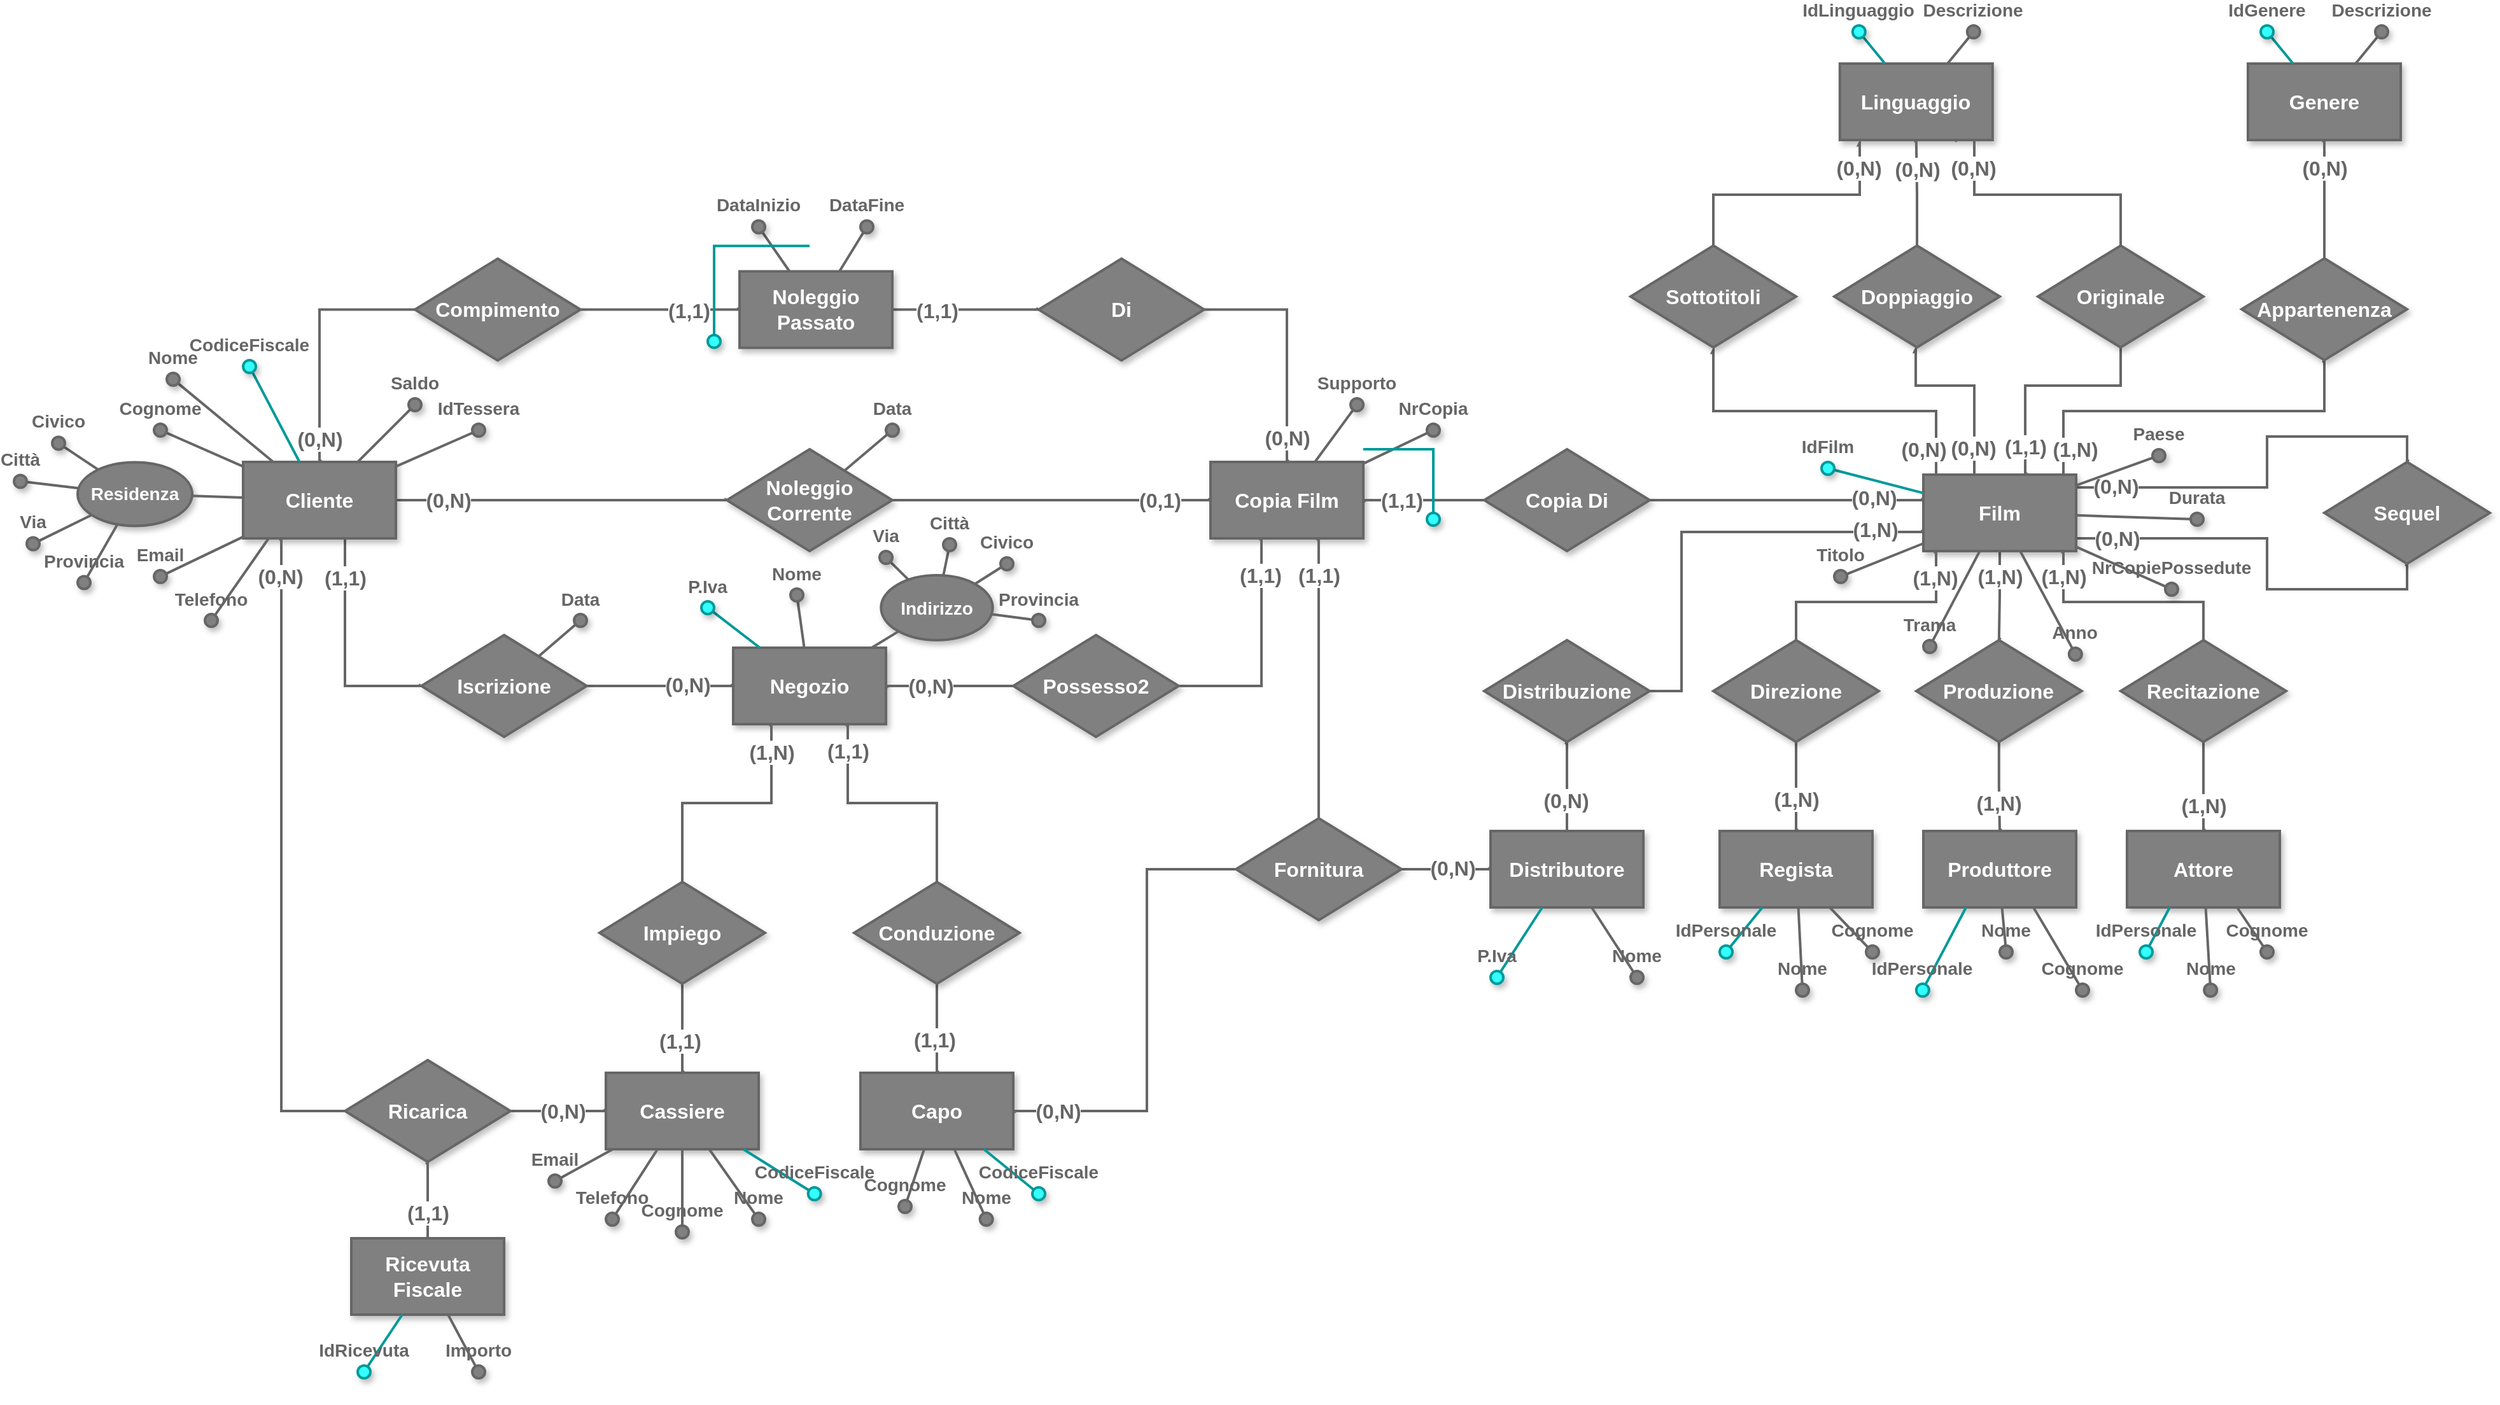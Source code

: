 <mxfile version="15.8.4" type="device"><diagram id="SJ1X5KvfDeAEoKaXTqae" name="Pagina-1"><mxGraphModel dx="2758" dy="1710" grid="1" gridSize="10" guides="1" tooltips="1" connect="1" arrows="1" fold="1" page="1" pageScale="1" pageWidth="3300" pageHeight="4681" math="0" shadow="0"><root><mxCell id="0"/><mxCell id="1" parent="0"/><mxCell id="AvhSCtnFD0mKgTxZO1Lk-8" style="edgeStyle=orthogonalEdgeStyle;rounded=0;orthogonalLoop=1;jettySize=auto;html=1;endArrow=openAsync;endFill=0;startSize=0;endSize=0;strokeColor=#666666;strokeWidth=2;" parent="1" source="AvhSCtnFD0mKgTxZO1Lk-1" target="AvhSCtnFD0mKgTxZO1Lk-4" edge="1"><mxGeometry relative="1" as="geometry"/></mxCell><mxCell id="AvhSCtnFD0mKgTxZO1Lk-95" value="&lt;b&gt;&lt;font color=&quot;#666666&quot; style=&quot;font-size: 16px&quot;&gt;(0,N)&lt;/font&gt;&lt;/b&gt;" style="edgeLabel;html=1;align=center;verticalAlign=middle;resizable=0;points=[];" parent="AvhSCtnFD0mKgTxZO1Lk-8" vertex="1" connectable="0"><mxGeometry x="-0.643" y="1" relative="1" as="geometry"><mxPoint x="-6" y="1" as="offset"/></mxGeometry></mxCell><mxCell id="AvhSCtnFD0mKgTxZO1Lk-62" style="edgeStyle=orthogonalEdgeStyle;rounded=0;orthogonalLoop=1;jettySize=auto;html=1;shadow=0;endArrow=openAsync;endFill=0;startSize=0;endSize=0;strokeColor=#666666;strokeWidth=2;" parent="1" source="AvhSCtnFD0mKgTxZO1Lk-1" target="AvhSCtnFD0mKgTxZO1Lk-58" edge="1"><mxGeometry relative="1" as="geometry"><Array as="points"><mxPoint x="690" y="1016"/></Array></mxGeometry></mxCell><mxCell id="AvhSCtnFD0mKgTxZO1Lk-99" value="&lt;b&gt;(1,1)&lt;/b&gt;" style="edgeLabel;html=1;align=center;verticalAlign=middle;resizable=0;points=[];fontSize=16;fontColor=#666666;" parent="AvhSCtnFD0mKgTxZO1Lk-62" vertex="1" connectable="0"><mxGeometry x="-0.801" relative="1" as="geometry"><mxPoint y="13" as="offset"/></mxGeometry></mxCell><mxCell id="AvhSCtnFD0mKgTxZO1Lk-1" value="&lt;b&gt;&lt;font color=&quot;#ffffff&quot; style=&quot;font-size: 16px&quot;&gt;Cliente&lt;/font&gt;&lt;/b&gt;" style="rounded=0;whiteSpace=wrap;html=1;strokeWidth=2;fillColor=#808080;strokeColor=#666666;shadow=1;" parent="1" vertex="1"><mxGeometry x="610" y="840" width="120" height="60" as="geometry"/></mxCell><mxCell id="AvhSCtnFD0mKgTxZO1Lk-2" value="&lt;b&gt;&lt;font color=&quot;#ffffff&quot; style=&quot;font-size: 16px&quot;&gt;Copia Film&lt;/font&gt;&lt;/b&gt;" style="rounded=0;whiteSpace=wrap;html=1;strokeWidth=2;fillColor=#808080;strokeColor=#666666;shadow=1;" parent="1" vertex="1"><mxGeometry x="1370" y="840" width="120" height="60" as="geometry"/></mxCell><mxCell id="AvhSCtnFD0mKgTxZO1Lk-7" style="edgeStyle=orthogonalEdgeStyle;rounded=0;orthogonalLoop=1;jettySize=auto;html=1;endArrow=openAsync;endFill=0;startSize=0;endSize=0;strokeColor=#666666;strokeWidth=2;" parent="1" source="AvhSCtnFD0mKgTxZO1Lk-4" target="AvhSCtnFD0mKgTxZO1Lk-2" edge="1"><mxGeometry relative="1" as="geometry"/></mxCell><mxCell id="AvhSCtnFD0mKgTxZO1Lk-96" value="&lt;b&gt;(0,1)&lt;/b&gt;" style="edgeLabel;html=1;align=center;verticalAlign=middle;resizable=0;points=[];fontSize=16;fontColor=#666666;" parent="AvhSCtnFD0mKgTxZO1Lk-7" vertex="1" connectable="0"><mxGeometry x="0.532" y="1" relative="1" as="geometry"><mxPoint x="18" y="1" as="offset"/></mxGeometry></mxCell><mxCell id="AvhSCtnFD0mKgTxZO1Lk-4" value="&lt;b&gt;Noleggio Corrente&lt;/b&gt;" style="rhombus;whiteSpace=wrap;html=1;rounded=0;shadow=1;sketch=0;fontSize=16;fontColor=#FFFFFF;strokeColor=#666666;strokeWidth=2;fillColor=#808080;" parent="1" vertex="1"><mxGeometry x="990" y="830" width="130" height="80" as="geometry"/></mxCell><mxCell id="AvhSCtnFD0mKgTxZO1Lk-29" style="edgeStyle=orthogonalEdgeStyle;rounded=0;orthogonalLoop=1;jettySize=auto;html=1;endArrow=openAsync;endFill=0;startSize=0;endSize=0;strokeColor=#666666;strokeWidth=2;" parent="1" source="AvhSCtnFD0mKgTxZO1Lk-12" target="AvhSCtnFD0mKgTxZO1Lk-25" edge="1"><mxGeometry relative="1" as="geometry"><Array as="points"><mxPoint x="2040" y="800"/><mxPoint x="2245" y="800"/></Array></mxGeometry></mxCell><mxCell id="AvhSCtnFD0mKgTxZO1Lk-125" value="&lt;b&gt;(1,N)&lt;/b&gt;" style="edgeLabel;html=1;align=center;verticalAlign=middle;resizable=0;points=[];fontSize=16;fontColor=#666666;" parent="AvhSCtnFD0mKgTxZO1Lk-29" vertex="1" connectable="0"><mxGeometry x="-0.791" relative="1" as="geometry"><mxPoint x="9" y="11" as="offset"/></mxGeometry></mxCell><mxCell id="AvhSCtnFD0mKgTxZO1Lk-47" style="edgeStyle=orthogonalEdgeStyle;rounded=0;orthogonalLoop=1;jettySize=auto;html=1;shadow=0;endArrow=openAsync;endFill=0;startSize=0;endSize=0;strokeColor=#666666;strokeWidth=2;" parent="1" source="AvhSCtnFD0mKgTxZO1Lk-12" target="AvhSCtnFD0mKgTxZO1Lk-40" edge="1"><mxGeometry relative="1" as="geometry"/></mxCell><mxCell id="AvhSCtnFD0mKgTxZO1Lk-119" value="&lt;b&gt;(1,N)&lt;/b&gt;" style="edgeLabel;html=1;align=center;verticalAlign=middle;resizable=0;points=[];fontSize=16;fontColor=#666666;" parent="AvhSCtnFD0mKgTxZO1Lk-47" vertex="1" connectable="0"><mxGeometry x="-0.332" y="-1" relative="1" as="geometry"><mxPoint x="1" y="-4" as="offset"/></mxGeometry></mxCell><mxCell id="AvhSCtnFD0mKgTxZO1Lk-54" style="edgeStyle=orthogonalEdgeStyle;rounded=0;orthogonalLoop=1;jettySize=auto;html=1;shadow=0;endArrow=openAsync;endFill=0;startSize=0;endSize=0;strokeColor=#666666;strokeWidth=2;" parent="1" source="AvhSCtnFD0mKgTxZO1Lk-12" target="AvhSCtnFD0mKgTxZO1Lk-53" edge="1"><mxGeometry relative="1" as="geometry"><Array as="points"><mxPoint x="2200" y="860"/><mxPoint x="2200" y="820"/><mxPoint x="2310" y="820"/></Array></mxGeometry></mxCell><mxCell id="AvhSCtnFD0mKgTxZO1Lk-123" value="&lt;b&gt;(0,N)&lt;/b&gt;" style="edgeLabel;html=1;align=center;verticalAlign=middle;resizable=0;points=[];fontSize=16;fontColor=#666666;" parent="AvhSCtnFD0mKgTxZO1Lk-54" vertex="1" connectable="0"><mxGeometry x="-0.864" y="1" relative="1" as="geometry"><mxPoint x="9" as="offset"/></mxGeometry></mxCell><mxCell id="AvhSCtnFD0mKgTxZO1Lk-56" style="edgeStyle=orthogonalEdgeStyle;rounded=0;orthogonalLoop=1;jettySize=auto;html=1;shadow=0;endArrow=openAsync;endFill=0;startSize=0;endSize=0;strokeColor=#666666;strokeWidth=2;" parent="1" source="AvhSCtnFD0mKgTxZO1Lk-12" target="AvhSCtnFD0mKgTxZO1Lk-53" edge="1"><mxGeometry relative="1" as="geometry"><Array as="points"><mxPoint x="2200" y="900"/><mxPoint x="2200" y="940"/><mxPoint x="2310" y="940"/></Array></mxGeometry></mxCell><mxCell id="AvhSCtnFD0mKgTxZO1Lk-124" value="&lt;b&gt;(0,N)&lt;/b&gt;" style="edgeLabel;html=1;align=center;verticalAlign=middle;resizable=0;points=[];fontSize=16;fontColor=#666666;" parent="AvhSCtnFD0mKgTxZO1Lk-56" vertex="1" connectable="0"><mxGeometry x="-0.823" relative="1" as="geometry"><mxPoint x="3" as="offset"/></mxGeometry></mxCell><mxCell id="3p6W904P5-Mk0NbbP51C-11" style="edgeStyle=orthogonalEdgeStyle;rounded=0;orthogonalLoop=1;jettySize=auto;html=1;endArrow=async;endFill=1;startSize=0;endSize=0;strokeColor=#666666;strokeWidth=2;" parent="1" source="AvhSCtnFD0mKgTxZO1Lk-12" target="AvhSCtnFD0mKgTxZO1Lk-17" edge="1"><mxGeometry relative="1" as="geometry"><Array as="points"><mxPoint x="1970" y="780"/><mxPoint x="1924" y="780"/></Array></mxGeometry></mxCell><mxCell id="3p6W904P5-Mk0NbbP51C-15" value="&lt;b&gt;&lt;font style=&quot;font-size: 16px&quot; color=&quot;#666666&quot;&gt;(0,N)&lt;/font&gt;&lt;/b&gt;" style="edgeLabel;html=1;align=center;verticalAlign=middle;resizable=0;points=[];" parent="3p6W904P5-Mk0NbbP51C-11" vertex="1" connectable="0"><mxGeometry x="-0.732" y="1" relative="1" as="geometry"><mxPoint y="-2" as="offset"/></mxGeometry></mxCell><mxCell id="3p6W904P5-Mk0NbbP51C-12" style="edgeStyle=orthogonalEdgeStyle;rounded=0;orthogonalLoop=1;jettySize=auto;html=1;endArrow=async;endFill=1;startSize=0;endSize=0;strokeColor=#666666;strokeWidth=2;" parent="1" source="AvhSCtnFD0mKgTxZO1Lk-12" target="3p6W904P5-Mk0NbbP51C-7" edge="1"><mxGeometry relative="1" as="geometry"><Array as="points"><mxPoint x="1940" y="800"/><mxPoint x="1765" y="800"/></Array></mxGeometry></mxCell><mxCell id="3p6W904P5-Mk0NbbP51C-16" value="&lt;b&gt;(0,N)&lt;/b&gt;" style="edgeLabel;html=1;align=center;verticalAlign=middle;resizable=0;points=[];fontSize=16;fontColor=#666666;" parent="3p6W904P5-Mk0NbbP51C-12" vertex="1" connectable="0"><mxGeometry x="-0.845" y="3" relative="1" as="geometry"><mxPoint x="-7" y="1" as="offset"/></mxGeometry></mxCell><mxCell id="AvhSCtnFD0mKgTxZO1Lk-12" value="&lt;b&gt;&lt;font color=&quot;#ffffff&quot; style=&quot;font-size: 16px&quot;&gt;Film&lt;/font&gt;&lt;/b&gt;" style="rounded=0;whiteSpace=wrap;html=1;strokeWidth=2;fillColor=#808080;strokeColor=#666666;shadow=1;" parent="1" vertex="1"><mxGeometry x="1930" y="850" width="120" height="60" as="geometry"/></mxCell><mxCell id="AvhSCtnFD0mKgTxZO1Lk-14" style="edgeStyle=orthogonalEdgeStyle;rounded=0;orthogonalLoop=1;jettySize=auto;html=1;endArrow=openAsync;endFill=0;startSize=0;endSize=0;strokeColor=#666666;strokeWidth=2;" parent="1" source="AvhSCtnFD0mKgTxZO1Lk-13" target="AvhSCtnFD0mKgTxZO1Lk-2" edge="1"><mxGeometry relative="1" as="geometry"/></mxCell><mxCell id="AvhSCtnFD0mKgTxZO1Lk-131" value="&lt;b&gt;(1,1)&lt;/b&gt;" style="edgeLabel;html=1;align=center;verticalAlign=middle;resizable=0;points=[];fontSize=16;fontColor=#666666;" parent="AvhSCtnFD0mKgTxZO1Lk-14" vertex="1" connectable="0"><mxGeometry x="0.646" y="-1" relative="1" as="geometry"><mxPoint x="13" y="1" as="offset"/></mxGeometry></mxCell><mxCell id="AvhSCtnFD0mKgTxZO1Lk-15" style="edgeStyle=orthogonalEdgeStyle;rounded=0;orthogonalLoop=1;jettySize=auto;html=1;endArrow=openAsync;endFill=0;startSize=0;endSize=0;strokeColor=#666666;strokeWidth=2;" parent="1" source="AvhSCtnFD0mKgTxZO1Lk-13" target="AvhSCtnFD0mKgTxZO1Lk-12" edge="1"><mxGeometry relative="1" as="geometry"><Array as="points"><mxPoint x="1830" y="870"/><mxPoint x="1830" y="870"/></Array></mxGeometry></mxCell><mxCell id="AvhSCtnFD0mKgTxZO1Lk-132" value="&lt;b&gt;(0,N)&lt;/b&gt;" style="edgeLabel;html=1;align=center;verticalAlign=middle;resizable=0;points=[];fontSize=16;fontColor=#666666;" parent="AvhSCtnFD0mKgTxZO1Lk-15" vertex="1" connectable="0"><mxGeometry x="0.631" y="2" relative="1" as="geometry"><mxPoint as="offset"/></mxGeometry></mxCell><mxCell id="AvhSCtnFD0mKgTxZO1Lk-13" value="&lt;b&gt;Copia Di&lt;/b&gt;" style="rhombus;whiteSpace=wrap;html=1;rounded=0;shadow=1;sketch=0;fontSize=16;fontColor=#FFFFFF;strokeColor=#666666;strokeWidth=2;fillColor=#808080;" parent="1" vertex="1"><mxGeometry x="1585" y="830" width="130" height="80" as="geometry"/></mxCell><mxCell id="AvhSCtnFD0mKgTxZO1Lk-16" value="&lt;b&gt;&lt;font color=&quot;#ffffff&quot; style=&quot;font-size: 16px&quot;&gt;Linguaggio&lt;/font&gt;&lt;/b&gt;" style="rounded=0;whiteSpace=wrap;html=1;strokeWidth=2;fillColor=#808080;strokeColor=#666666;shadow=1;" parent="1" vertex="1"><mxGeometry x="1864.41" y="527" width="120" height="60" as="geometry"/></mxCell><mxCell id="AvhSCtnFD0mKgTxZO1Lk-19" style="edgeStyle=orthogonalEdgeStyle;rounded=0;orthogonalLoop=1;jettySize=auto;html=1;endArrow=openAsync;endFill=0;startSize=0;endSize=0;strokeColor=#666666;strokeWidth=2;" parent="1" source="AvhSCtnFD0mKgTxZO1Lk-17" target="AvhSCtnFD0mKgTxZO1Lk-16" edge="1"><mxGeometry relative="1" as="geometry"><mxPoint x="1924" y="610" as="targetPoint"/></mxGeometry></mxCell><mxCell id="AvhSCtnFD0mKgTxZO1Lk-130" value="&lt;b&gt;(0,N)&lt;/b&gt;" style="edgeLabel;html=1;align=center;verticalAlign=middle;resizable=0;points=[];fontSize=16;fontColor=#666666;" parent="AvhSCtnFD0mKgTxZO1Lk-19" vertex="1" connectable="0"><mxGeometry x="0.822" relative="1" as="geometry"><mxPoint y="15" as="offset"/></mxGeometry></mxCell><mxCell id="AvhSCtnFD0mKgTxZO1Lk-17" value="&lt;b&gt;Doppiaggio&lt;/b&gt;" style="rhombus;whiteSpace=wrap;html=1;rounded=0;shadow=1;sketch=0;fontSize=16;fontColor=#FFFFFF;strokeColor=#666666;strokeWidth=2;fillColor=#808080;" parent="1" vertex="1"><mxGeometry x="1860" y="670" width="130" height="80" as="geometry"/></mxCell><mxCell id="AvhSCtnFD0mKgTxZO1Lk-21" style="edgeStyle=orthogonalEdgeStyle;rounded=0;orthogonalLoop=1;jettySize=auto;html=1;entryX=0.75;entryY=1;entryDx=0;entryDy=0;endArrow=openAsync;endFill=0;startSize=0;endSize=0;strokeColor=#666666;strokeWidth=2;" parent="1" source="AvhSCtnFD0mKgTxZO1Lk-18" target="AvhSCtnFD0mKgTxZO1Lk-16" edge="1"><mxGeometry relative="1" as="geometry"><Array as="points"><mxPoint x="2085" y="630"/><mxPoint x="1970" y="630"/><mxPoint x="1970" y="587"/></Array></mxGeometry></mxCell><mxCell id="AvhSCtnFD0mKgTxZO1Lk-128" value="&lt;b&gt;(0,N)&lt;/b&gt;" style="edgeLabel;html=1;align=center;verticalAlign=middle;resizable=0;points=[];fontSize=16;fontColor=#666666;" parent="AvhSCtnFD0mKgTxZO1Lk-21" vertex="1" connectable="0"><mxGeometry x="0.818" y="1" relative="1" as="geometry"><mxPoint y="18" as="offset"/></mxGeometry></mxCell><mxCell id="AvhSCtnFD0mKgTxZO1Lk-22" style="edgeStyle=orthogonalEdgeStyle;rounded=0;orthogonalLoop=1;jettySize=auto;html=1;endArrow=openAsync;endFill=0;startSize=0;endSize=0;strokeColor=#666666;strokeWidth=2;" parent="1" source="AvhSCtnFD0mKgTxZO1Lk-18" target="AvhSCtnFD0mKgTxZO1Lk-12" edge="1"><mxGeometry relative="1" as="geometry"><Array as="points"><mxPoint x="2085" y="780"/><mxPoint x="2010" y="780"/></Array></mxGeometry></mxCell><mxCell id="AvhSCtnFD0mKgTxZO1Lk-127" value="&lt;b&gt;(1,1)&lt;/b&gt;" style="edgeLabel;html=1;align=center;verticalAlign=middle;resizable=0;points=[];fontSize=16;fontColor=#666666;" parent="AvhSCtnFD0mKgTxZO1Lk-22" vertex="1" connectable="0"><mxGeometry x="0.364" relative="1" as="geometry"><mxPoint y="33" as="offset"/></mxGeometry></mxCell><mxCell id="AvhSCtnFD0mKgTxZO1Lk-18" value="&lt;b&gt;Originale&lt;/b&gt;" style="rhombus;whiteSpace=wrap;html=1;rounded=0;shadow=1;sketch=0;fontSize=16;fontColor=#FFFFFF;strokeColor=#666666;strokeWidth=2;fillColor=#808080;" parent="1" vertex="1"><mxGeometry x="2020" y="670" width="130" height="80" as="geometry"/></mxCell><mxCell id="AvhSCtnFD0mKgTxZO1Lk-24" value="&lt;b&gt;&lt;font color=&quot;#ffffff&quot; style=&quot;font-size: 16px&quot;&gt;Genere&lt;/font&gt;&lt;/b&gt;" style="rounded=0;whiteSpace=wrap;html=1;strokeWidth=2;fillColor=#808080;strokeColor=#666666;shadow=1;" parent="1" vertex="1"><mxGeometry x="2185" y="527" width="120" height="60" as="geometry"/></mxCell><mxCell id="AvhSCtnFD0mKgTxZO1Lk-26" style="edgeStyle=orthogonalEdgeStyle;rounded=0;orthogonalLoop=1;jettySize=auto;html=1;endArrow=openAsync;endFill=0;startSize=0;endSize=0;strokeColor=#666666;strokeWidth=2;" parent="1" source="AvhSCtnFD0mKgTxZO1Lk-25" target="AvhSCtnFD0mKgTxZO1Lk-24" edge="1"><mxGeometry relative="1" as="geometry"/></mxCell><mxCell id="AvhSCtnFD0mKgTxZO1Lk-126" value="&lt;b&gt;(0,N)&lt;/b&gt;" style="edgeLabel;html=1;align=center;verticalAlign=middle;resizable=0;points=[];fontSize=16;fontColor=#666666;" parent="AvhSCtnFD0mKgTxZO1Lk-26" vertex="1" connectable="0"><mxGeometry x="0.682" relative="1" as="geometry"><mxPoint y="7" as="offset"/></mxGeometry></mxCell><mxCell id="AvhSCtnFD0mKgTxZO1Lk-25" value="&lt;b&gt;Appartenenza&lt;/b&gt;" style="rhombus;whiteSpace=wrap;html=1;rounded=0;shadow=1;sketch=0;fontSize=16;fontColor=#FFFFFF;strokeColor=#666666;strokeWidth=2;fillColor=#808080;" parent="1" vertex="1"><mxGeometry x="2180" y="680" width="130" height="80" as="geometry"/></mxCell><mxCell id="AvhSCtnFD0mKgTxZO1Lk-30" value="&lt;b&gt;&lt;font color=&quot;#ffffff&quot; style=&quot;font-size: 16px&quot;&gt;Attore&lt;/font&gt;&lt;/b&gt;" style="rounded=0;whiteSpace=wrap;html=1;strokeWidth=2;fillColor=#808080;strokeColor=#666666;shadow=1;" parent="1" vertex="1"><mxGeometry x="2090" y="1130" width="120" height="60" as="geometry"/></mxCell><mxCell id="AvhSCtnFD0mKgTxZO1Lk-31" value="&lt;b&gt;&lt;font color=&quot;#ffffff&quot; style=&quot;font-size: 16px&quot;&gt;Produttore&lt;/font&gt;&lt;/b&gt;" style="rounded=0;whiteSpace=wrap;html=1;strokeWidth=2;fillColor=#808080;strokeColor=#666666;shadow=1;" parent="1" vertex="1"><mxGeometry x="1930" y="1130" width="120" height="60" as="geometry"/></mxCell><mxCell id="AvhSCtnFD0mKgTxZO1Lk-32" value="&lt;b&gt;&lt;font color=&quot;#ffffff&quot; style=&quot;font-size: 16px&quot;&gt;Regista&lt;/font&gt;&lt;/b&gt;" style="rounded=0;whiteSpace=wrap;html=1;strokeWidth=2;fillColor=#808080;strokeColor=#666666;shadow=1;" parent="1" vertex="1"><mxGeometry x="1770" y="1130" width="120" height="60" as="geometry"/></mxCell><mxCell id="AvhSCtnFD0mKgTxZO1Lk-45" style="edgeStyle=orthogonalEdgeStyle;rounded=0;orthogonalLoop=1;jettySize=auto;html=1;shadow=0;endArrow=openAsync;endFill=0;startSize=0;endSize=0;strokeColor=#666666;strokeWidth=2;" parent="1" source="AvhSCtnFD0mKgTxZO1Lk-39" target="AvhSCtnFD0mKgTxZO1Lk-12" edge="1"><mxGeometry relative="1" as="geometry"><Array as="points"><mxPoint x="1830" y="950"/><mxPoint x="1940" y="950"/></Array></mxGeometry></mxCell><mxCell id="AvhSCtnFD0mKgTxZO1Lk-117" value="&lt;b&gt;(1,N)&lt;/b&gt;" style="edgeLabel;html=1;align=center;verticalAlign=middle;resizable=0;points=[];fontSize=16;fontColor=#666666;" parent="AvhSCtnFD0mKgTxZO1Lk-45" vertex="1" connectable="0"><mxGeometry x="0.77" y="1" relative="1" as="geometry"><mxPoint as="offset"/></mxGeometry></mxCell><mxCell id="AvhSCtnFD0mKgTxZO1Lk-51" style="edgeStyle=orthogonalEdgeStyle;rounded=0;orthogonalLoop=1;jettySize=auto;html=1;shadow=0;endArrow=openAsync;endFill=0;startSize=0;endSize=0;strokeColor=#666666;strokeWidth=2;" parent="1" source="AvhSCtnFD0mKgTxZO1Lk-39" target="AvhSCtnFD0mKgTxZO1Lk-32" edge="1"><mxGeometry relative="1" as="geometry"/></mxCell><mxCell id="AvhSCtnFD0mKgTxZO1Lk-118" value="&lt;b&gt;(1,N)&lt;/b&gt;" style="edgeLabel;html=1;align=center;verticalAlign=middle;resizable=0;points=[];fontSize=16;fontColor=#666666;" parent="AvhSCtnFD0mKgTxZO1Lk-51" vertex="1" connectable="0"><mxGeometry x="0.292" relative="1" as="geometry"><mxPoint as="offset"/></mxGeometry></mxCell><mxCell id="AvhSCtnFD0mKgTxZO1Lk-39" value="&lt;b&gt;Direzione&lt;/b&gt;" style="rhombus;whiteSpace=wrap;html=1;rounded=0;shadow=1;sketch=0;fontSize=16;fontColor=#FFFFFF;strokeColor=#666666;strokeWidth=2;fillColor=#808080;" parent="1" vertex="1"><mxGeometry x="1765" y="980" width="130" height="80" as="geometry"/></mxCell><mxCell id="AvhSCtnFD0mKgTxZO1Lk-48" style="edgeStyle=orthogonalEdgeStyle;rounded=0;orthogonalLoop=1;jettySize=auto;html=1;shadow=0;endArrow=openAsync;endFill=0;startSize=0;endSize=0;strokeColor=#666666;strokeWidth=2;" parent="1" source="AvhSCtnFD0mKgTxZO1Lk-40" target="AvhSCtnFD0mKgTxZO1Lk-31" edge="1"><mxGeometry relative="1" as="geometry"/></mxCell><mxCell id="AvhSCtnFD0mKgTxZO1Lk-120" value="&lt;b&gt;(1,N)&lt;/b&gt;" style="edgeLabel;html=1;align=center;verticalAlign=middle;resizable=0;points=[];fontSize=16;fontColor=#666666;" parent="AvhSCtnFD0mKgTxZO1Lk-48" vertex="1" connectable="0"><mxGeometry x="0.377" y="-1" relative="1" as="geometry"><mxPoint as="offset"/></mxGeometry></mxCell><mxCell id="AvhSCtnFD0mKgTxZO1Lk-40" value="&lt;b&gt;Produzione&lt;/b&gt;" style="rhombus;whiteSpace=wrap;html=1;rounded=0;shadow=1;sketch=0;fontSize=16;fontColor=#FFFFFF;strokeColor=#666666;strokeWidth=2;fillColor=#808080;" parent="1" vertex="1"><mxGeometry x="1924.41" y="980" width="130" height="80" as="geometry"/></mxCell><mxCell id="AvhSCtnFD0mKgTxZO1Lk-49" style="edgeStyle=orthogonalEdgeStyle;rounded=0;orthogonalLoop=1;jettySize=auto;html=1;shadow=0;endArrow=openAsync;endFill=0;startSize=0;endSize=0;strokeColor=#666666;strokeWidth=2;" parent="1" source="AvhSCtnFD0mKgTxZO1Lk-41" target="AvhSCtnFD0mKgTxZO1Lk-12" edge="1"><mxGeometry relative="1" as="geometry"><Array as="points"><mxPoint x="2150" y="950"/><mxPoint x="2040" y="950"/></Array></mxGeometry></mxCell><mxCell id="AvhSCtnFD0mKgTxZO1Lk-121" value="&lt;b&gt;(1,N)&lt;/b&gt;" style="edgeLabel;html=1;align=center;verticalAlign=middle;resizable=0;points=[];fontSize=16;fontColor=#666666;" parent="AvhSCtnFD0mKgTxZO1Lk-49" vertex="1" connectable="0"><mxGeometry x="0.711" relative="1" as="geometry"><mxPoint y="-6" as="offset"/></mxGeometry></mxCell><mxCell id="AvhSCtnFD0mKgTxZO1Lk-50" style="edgeStyle=orthogonalEdgeStyle;rounded=0;orthogonalLoop=1;jettySize=auto;html=1;shadow=0;endArrow=openAsync;endFill=0;startSize=0;endSize=0;strokeColor=#666666;strokeWidth=2;" parent="1" source="AvhSCtnFD0mKgTxZO1Lk-41" target="AvhSCtnFD0mKgTxZO1Lk-30" edge="1"><mxGeometry relative="1" as="geometry"/></mxCell><mxCell id="AvhSCtnFD0mKgTxZO1Lk-122" value="&lt;b&gt;(1,N)&lt;/b&gt;" style="edgeLabel;html=1;align=center;verticalAlign=middle;resizable=0;points=[];fontSize=16;fontColor=#666666;" parent="AvhSCtnFD0mKgTxZO1Lk-50" vertex="1" connectable="0"><mxGeometry x="0.656" y="-2" relative="1" as="geometry"><mxPoint x="2" y="-8" as="offset"/></mxGeometry></mxCell><mxCell id="AvhSCtnFD0mKgTxZO1Lk-41" value="&lt;b&gt;Recitazione&lt;/b&gt;" style="rhombus;whiteSpace=wrap;html=1;rounded=0;shadow=1;sketch=0;fontSize=16;fontColor=#FFFFFF;strokeColor=#666666;strokeWidth=2;fillColor=#808080;" parent="1" vertex="1"><mxGeometry x="2085" y="980" width="130" height="80" as="geometry"/></mxCell><mxCell id="AvhSCtnFD0mKgTxZO1Lk-53" value="&lt;b&gt;Sequel&lt;/b&gt;" style="rhombus;whiteSpace=wrap;html=1;rounded=0;shadow=1;sketch=0;fontSize=16;fontColor=#FFFFFF;strokeColor=#666666;strokeWidth=2;fillColor=#808080;" parent="1" vertex="1"><mxGeometry x="2245" y="840" width="130" height="80" as="geometry"/></mxCell><mxCell id="AvhSCtnFD0mKgTxZO1Lk-57" value="&lt;b&gt;&lt;font color=&quot;#ffffff&quot; style=&quot;font-size: 16px&quot;&gt;Negozio&lt;/font&gt;&lt;/b&gt;" style="rounded=0;whiteSpace=wrap;html=1;strokeWidth=2;fillColor=#808080;strokeColor=#666666;shadow=1;" parent="1" vertex="1"><mxGeometry x="995" y="986" width="120" height="60" as="geometry"/></mxCell><mxCell id="AvhSCtnFD0mKgTxZO1Lk-60" style="edgeStyle=orthogonalEdgeStyle;rounded=0;orthogonalLoop=1;jettySize=auto;html=1;shadow=0;endArrow=openAsync;endFill=0;startSize=0;endSize=0;strokeColor=#666666;strokeWidth=2;" parent="1" source="AvhSCtnFD0mKgTxZO1Lk-58" target="AvhSCtnFD0mKgTxZO1Lk-57" edge="1"><mxGeometry relative="1" as="geometry"/></mxCell><mxCell id="AvhSCtnFD0mKgTxZO1Lk-100" value="&lt;b&gt;(0,N)&lt;/b&gt;" style="edgeLabel;html=1;align=center;verticalAlign=middle;resizable=0;points=[];fontSize=16;fontColor=#666666;" parent="AvhSCtnFD0mKgTxZO1Lk-60" vertex="1" connectable="0"><mxGeometry x="0.368" y="1" relative="1" as="geometry"><mxPoint as="offset"/></mxGeometry></mxCell><mxCell id="AvhSCtnFD0mKgTxZO1Lk-58" value="&lt;b&gt;Iscrizione&lt;/b&gt;" style="rhombus;whiteSpace=wrap;html=1;rounded=0;shadow=1;sketch=0;fontSize=16;fontColor=#FFFFFF;strokeColor=#666666;strokeWidth=2;fillColor=#808080;" parent="1" vertex="1"><mxGeometry x="750" y="976" width="130" height="80" as="geometry"/></mxCell><mxCell id="AvhSCtnFD0mKgTxZO1Lk-61" style="edgeStyle=orthogonalEdgeStyle;rounded=0;orthogonalLoop=1;jettySize=auto;html=1;shadow=0;endArrow=openAsync;endFill=0;startSize=0;endSize=0;strokeColor=#666666;strokeWidth=2;" parent="1" source="AvhSCtnFD0mKgTxZO1Lk-59" target="AvhSCtnFD0mKgTxZO1Lk-57" edge="1"><mxGeometry relative="1" as="geometry"/></mxCell><mxCell id="AvhSCtnFD0mKgTxZO1Lk-102" value="&lt;b&gt;(0,N)&lt;/b&gt;" style="edgeLabel;html=1;align=center;verticalAlign=middle;resizable=0;points=[];fontSize=16;fontColor=#666666;" parent="AvhSCtnFD0mKgTxZO1Lk-61" vertex="1" connectable="0"><mxGeometry x="0.58" relative="1" as="geometry"><mxPoint x="14" as="offset"/></mxGeometry></mxCell><mxCell id="AvhSCtnFD0mKgTxZO1Lk-63" style="edgeStyle=orthogonalEdgeStyle;rounded=0;orthogonalLoop=1;jettySize=auto;html=1;shadow=0;endArrow=openAsync;endFill=0;startSize=0;endSize=0;strokeColor=#666666;strokeWidth=2;" parent="1" source="AvhSCtnFD0mKgTxZO1Lk-59" target="AvhSCtnFD0mKgTxZO1Lk-2" edge="1"><mxGeometry relative="1" as="geometry"><Array as="points"><mxPoint x="1410" y="1016"/></Array></mxGeometry></mxCell><mxCell id="AvhSCtnFD0mKgTxZO1Lk-101" value="&lt;b&gt;(1,1)&lt;/b&gt;" style="edgeLabel;html=1;align=center;verticalAlign=middle;resizable=0;points=[];fontSize=16;fontColor=#666666;" parent="AvhSCtnFD0mKgTxZO1Lk-63" vertex="1" connectable="0"><mxGeometry x="0.86" y="1" relative="1" as="geometry"><mxPoint y="16" as="offset"/></mxGeometry></mxCell><mxCell id="AvhSCtnFD0mKgTxZO1Lk-59" value="&lt;b&gt;Possesso2&lt;/b&gt;" style="rhombus;whiteSpace=wrap;html=1;rounded=0;shadow=1;sketch=0;fontSize=16;fontColor=#FFFFFF;strokeColor=#666666;strokeWidth=2;fillColor=#808080;" parent="1" vertex="1"><mxGeometry x="1215" y="976" width="130" height="80" as="geometry"/></mxCell><mxCell id="AvhSCtnFD0mKgTxZO1Lk-68" value="&lt;b&gt;&lt;font color=&quot;#ffffff&quot; style=&quot;font-size: 16px&quot;&gt;Cassiere&lt;/font&gt;&lt;/b&gt;" style="rounded=0;whiteSpace=wrap;html=1;strokeWidth=2;fillColor=#808080;strokeColor=#666666;shadow=1;" parent="1" vertex="1"><mxGeometry x="895" y="1320" width="120" height="60" as="geometry"/></mxCell><mxCell id="AvhSCtnFD0mKgTxZO1Lk-69" value="&lt;b&gt;&lt;font color=&quot;#ffffff&quot; style=&quot;font-size: 16px&quot;&gt;Capo&lt;/font&gt;&lt;/b&gt;" style="rounded=0;whiteSpace=wrap;html=1;strokeWidth=2;fillColor=#808080;strokeColor=#666666;shadow=1;" parent="1" vertex="1"><mxGeometry x="1095" y="1320" width="120" height="60" as="geometry"/></mxCell><mxCell id="AvhSCtnFD0mKgTxZO1Lk-72" style="edgeStyle=orthogonalEdgeStyle;rounded=0;orthogonalLoop=1;jettySize=auto;html=1;entryX=0.25;entryY=1;entryDx=0;entryDy=0;shadow=0;endArrow=openAsync;endFill=0;startSize=0;endSize=0;strokeColor=#666666;strokeWidth=2;" parent="1" source="AvhSCtnFD0mKgTxZO1Lk-70" target="AvhSCtnFD0mKgTxZO1Lk-57" edge="1"><mxGeometry relative="1" as="geometry"/></mxCell><mxCell id="AvhSCtnFD0mKgTxZO1Lk-108" value="&lt;b&gt;(1,N)&lt;/b&gt;" style="edgeLabel;html=1;align=center;verticalAlign=middle;resizable=0;points=[];fontSize=16;fontColor=#666666;" parent="AvhSCtnFD0mKgTxZO1Lk-72" vertex="1" connectable="0"><mxGeometry x="0.78" relative="1" as="geometry"><mxPoint as="offset"/></mxGeometry></mxCell><mxCell id="AvhSCtnFD0mKgTxZO1Lk-74" style="edgeStyle=orthogonalEdgeStyle;rounded=0;orthogonalLoop=1;jettySize=auto;html=1;shadow=0;endArrow=openAsync;endFill=0;startSize=0;endSize=0;strokeColor=#666666;strokeWidth=2;" parent="1" source="AvhSCtnFD0mKgTxZO1Lk-70" target="AvhSCtnFD0mKgTxZO1Lk-68" edge="1"><mxGeometry relative="1" as="geometry"/></mxCell><mxCell id="AvhSCtnFD0mKgTxZO1Lk-109" value="&lt;b&gt;(1,1)&lt;/b&gt;" style="edgeLabel;html=1;align=center;verticalAlign=middle;resizable=0;points=[];fontSize=16;fontColor=#666666;" parent="AvhSCtnFD0mKgTxZO1Lk-74" vertex="1" connectable="0"><mxGeometry x="0.274" y="-2" relative="1" as="geometry"><mxPoint as="offset"/></mxGeometry></mxCell><mxCell id="AvhSCtnFD0mKgTxZO1Lk-70" value="&lt;b&gt;Impiego&lt;/b&gt;" style="rhombus;whiteSpace=wrap;html=1;rounded=0;shadow=1;sketch=0;fontSize=16;fontColor=#FFFFFF;strokeColor=#666666;strokeWidth=2;fillColor=#808080;" parent="1" vertex="1"><mxGeometry x="890" y="1170" width="130" height="80" as="geometry"/></mxCell><mxCell id="AvhSCtnFD0mKgTxZO1Lk-73" style="edgeStyle=orthogonalEdgeStyle;rounded=0;orthogonalLoop=1;jettySize=auto;html=1;entryX=0.75;entryY=1;entryDx=0;entryDy=0;shadow=0;endArrow=openAsync;endFill=0;startSize=0;endSize=0;strokeColor=#666666;strokeWidth=2;" parent="1" source="AvhSCtnFD0mKgTxZO1Lk-71" target="AvhSCtnFD0mKgTxZO1Lk-57" edge="1"><mxGeometry relative="1" as="geometry"/></mxCell><mxCell id="AvhSCtnFD0mKgTxZO1Lk-110" value="&lt;b&gt;(1,1)&lt;/b&gt;" style="edgeLabel;html=1;align=center;verticalAlign=middle;resizable=0;points=[];fontSize=16;fontColor=#666666;" parent="AvhSCtnFD0mKgTxZO1Lk-73" vertex="1" connectable="0"><mxGeometry x="0.789" relative="1" as="geometry"><mxPoint as="offset"/></mxGeometry></mxCell><mxCell id="AvhSCtnFD0mKgTxZO1Lk-75" style="edgeStyle=orthogonalEdgeStyle;rounded=0;orthogonalLoop=1;jettySize=auto;html=1;shadow=0;endArrow=openAsync;endFill=0;startSize=0;endSize=0;strokeColor=#666666;strokeWidth=2;" parent="1" source="AvhSCtnFD0mKgTxZO1Lk-71" target="AvhSCtnFD0mKgTxZO1Lk-69" edge="1"><mxGeometry relative="1" as="geometry"/></mxCell><mxCell id="AvhSCtnFD0mKgTxZO1Lk-111" value="&lt;b&gt;(1,1)&lt;/b&gt;" style="edgeLabel;html=1;align=center;verticalAlign=middle;resizable=0;points=[];fontSize=16;fontColor=#666666;" parent="AvhSCtnFD0mKgTxZO1Lk-75" vertex="1" connectable="0"><mxGeometry x="0.251" y="-2" relative="1" as="geometry"><mxPoint as="offset"/></mxGeometry></mxCell><mxCell id="AvhSCtnFD0mKgTxZO1Lk-71" value="&lt;b&gt;Conduzione&lt;/b&gt;" style="rhombus;whiteSpace=wrap;html=1;rounded=0;shadow=1;sketch=0;fontSize=16;fontColor=#FFFFFF;strokeColor=#666666;strokeWidth=2;fillColor=#808080;" parent="1" vertex="1"><mxGeometry x="1090" y="1170" width="130" height="80" as="geometry"/></mxCell><mxCell id="AvhSCtnFD0mKgTxZO1Lk-83" style="edgeStyle=orthogonalEdgeStyle;rounded=0;orthogonalLoop=1;jettySize=auto;html=1;shadow=0;endArrow=openAsync;endFill=0;startSize=0;endSize=0;strokeColor=#666666;strokeWidth=2;" parent="1" source="AvhSCtnFD0mKgTxZO1Lk-82" target="AvhSCtnFD0mKgTxZO1Lk-68" edge="1"><mxGeometry relative="1" as="geometry"/></mxCell><mxCell id="AvhSCtnFD0mKgTxZO1Lk-107" value="&lt;b&gt;(0,N)&lt;/b&gt;" style="edgeLabel;html=1;align=center;verticalAlign=middle;resizable=0;points=[];fontSize=16;fontColor=#666666;" parent="AvhSCtnFD0mKgTxZO1Lk-83" vertex="1" connectable="0"><mxGeometry x="0.746" y="-1" relative="1" as="geometry"><mxPoint x="-25" y="-1" as="offset"/></mxGeometry></mxCell><mxCell id="e1qyKZtAEjOlqpdiSCUI-1" style="edgeStyle=orthogonalEdgeStyle;rounded=0;orthogonalLoop=1;jettySize=auto;html=1;strokeColor=#666666;strokeWidth=2;endArrow=openAsync;endFill=0;endSize=0;startSize=0;" parent="1" source="AvhSCtnFD0mKgTxZO1Lk-82" target="AvhSCtnFD0mKgTxZO1Lk-1" edge="1"><mxGeometry relative="1" as="geometry"><Array as="points"><mxPoint x="640" y="1350"/></Array></mxGeometry></mxCell><mxCell id="7B7wuIWTjNzuUeltluI7-1" value="&lt;font style=&quot;font-size: 16px&quot; color=&quot;#666666&quot;&gt;&lt;b&gt;(0,N)&lt;/b&gt;&lt;/font&gt;" style="edgeLabel;html=1;align=center;verticalAlign=middle;resizable=0;points=[];" parent="e1qyKZtAEjOlqpdiSCUI-1" vertex="1" connectable="0"><mxGeometry x="0.848" y="1" relative="1" as="geometry"><mxPoint y="-8" as="offset"/></mxGeometry></mxCell><mxCell id="AvhSCtnFD0mKgTxZO1Lk-82" value="&lt;b&gt;Ricarica&lt;/b&gt;" style="rhombus;whiteSpace=wrap;html=1;rounded=0;shadow=1;sketch=0;fontSize=16;fontColor=#FFFFFF;strokeColor=#666666;strokeWidth=2;fillColor=#808080;" parent="1" vertex="1"><mxGeometry x="690" y="1310" width="130" height="80" as="geometry"/></mxCell><mxCell id="AvhSCtnFD0mKgTxZO1Lk-86" style="edgeStyle=orthogonalEdgeStyle;rounded=0;orthogonalLoop=1;jettySize=auto;html=1;shadow=0;endArrow=openAsync;endFill=0;startSize=0;endSize=0;strokeColor=#666666;strokeWidth=2;" parent="1" source="AvhSCtnFD0mKgTxZO1Lk-85" target="AvhSCtnFD0mKgTxZO1Lk-82" edge="1"><mxGeometry relative="1" as="geometry"/></mxCell><mxCell id="AvhSCtnFD0mKgTxZO1Lk-106" value="&lt;b&gt;(1,1)&lt;/b&gt;" style="edgeLabel;html=1;align=center;verticalAlign=middle;resizable=0;points=[];fontSize=16;fontColor=#666666;" parent="AvhSCtnFD0mKgTxZO1Lk-86" vertex="1" connectable="0"><mxGeometry x="-0.32" relative="1" as="geometry"><mxPoint as="offset"/></mxGeometry></mxCell><mxCell id="AvhSCtnFD0mKgTxZO1Lk-85" value="&lt;b&gt;&lt;font color=&quot;#ffffff&quot; style=&quot;font-size: 16px&quot;&gt;Ricevuta&lt;br&gt;Fiscale&lt;br&gt;&lt;/font&gt;&lt;/b&gt;" style="rounded=0;whiteSpace=wrap;html=1;strokeWidth=2;fillColor=#808080;strokeColor=#666666;shadow=1;" parent="1" vertex="1"><mxGeometry x="695" y="1450" width="120" height="60" as="geometry"/></mxCell><mxCell id="AvhSCtnFD0mKgTxZO1Lk-89" style="edgeStyle=orthogonalEdgeStyle;rounded=0;orthogonalLoop=1;jettySize=auto;html=1;shadow=0;endArrow=openAsync;endFill=0;startSize=0;endSize=0;strokeColor=#666666;strokeWidth=2;" parent="1" source="AvhSCtnFD0mKgTxZO1Lk-87" target="AvhSCtnFD0mKgTxZO1Lk-88" edge="1"><mxGeometry relative="1" as="geometry"/></mxCell><mxCell id="AvhSCtnFD0mKgTxZO1Lk-115" value="&lt;b&gt;(0,N)&lt;/b&gt;" style="edgeLabel;html=1;align=center;verticalAlign=middle;resizable=0;points=[];fontSize=16;fontColor=#666666;" parent="AvhSCtnFD0mKgTxZO1Lk-89" vertex="1" connectable="0"><mxGeometry x="-0.321" y="1" relative="1" as="geometry"><mxPoint as="offset"/></mxGeometry></mxCell><mxCell id="AvhSCtnFD0mKgTxZO1Lk-87" value="&lt;b&gt;&lt;font color=&quot;#ffffff&quot; style=&quot;font-size: 16px&quot;&gt;Distributore&lt;/font&gt;&lt;/b&gt;" style="rounded=0;whiteSpace=wrap;html=1;strokeWidth=2;fillColor=#808080;strokeColor=#666666;shadow=1;" parent="1" vertex="1"><mxGeometry x="1590" y="1130" width="120" height="60" as="geometry"/></mxCell><mxCell id="AvhSCtnFD0mKgTxZO1Lk-90" style="edgeStyle=orthogonalEdgeStyle;rounded=0;orthogonalLoop=1;jettySize=auto;html=1;entryX=0;entryY=0.75;entryDx=0;entryDy=0;shadow=0;endArrow=openAsync;endFill=0;startSize=0;endSize=0;strokeColor=#666666;strokeWidth=2;" parent="1" source="AvhSCtnFD0mKgTxZO1Lk-88" target="AvhSCtnFD0mKgTxZO1Lk-12" edge="1"><mxGeometry relative="1" as="geometry"><Array as="points"><mxPoint x="1740" y="1020"/><mxPoint x="1740" y="895"/></Array></mxGeometry></mxCell><mxCell id="AvhSCtnFD0mKgTxZO1Lk-116" value="&lt;b&gt;(1,N)&lt;/b&gt;" style="edgeLabel;html=1;align=center;verticalAlign=middle;resizable=0;points=[];fontSize=16;fontColor=#666666;" parent="AvhSCtnFD0mKgTxZO1Lk-90" vertex="1" connectable="0"><mxGeometry x="0.774" y="2" relative="1" as="geometry"><mxPoint as="offset"/></mxGeometry></mxCell><mxCell id="AvhSCtnFD0mKgTxZO1Lk-88" value="&lt;b&gt;Distribuzione&lt;/b&gt;" style="rhombus;whiteSpace=wrap;html=1;rounded=0;shadow=1;sketch=0;fontSize=16;fontColor=#FFFFFF;strokeColor=#666666;strokeWidth=2;fillColor=#808080;" parent="1" vertex="1"><mxGeometry x="1585" y="980" width="130" height="80" as="geometry"/></mxCell><mxCell id="AvhSCtnFD0mKgTxZO1Lk-92" style="edgeStyle=orthogonalEdgeStyle;rounded=0;orthogonalLoop=1;jettySize=auto;html=1;shadow=0;endArrow=openAsync;endFill=0;startSize=0;endSize=0;strokeColor=#666666;strokeWidth=2;entryX=0.708;entryY=1;entryDx=0;entryDy=0;entryPerimeter=0;" parent="1" source="AvhSCtnFD0mKgTxZO1Lk-91" target="AvhSCtnFD0mKgTxZO1Lk-2" edge="1"><mxGeometry relative="1" as="geometry"><mxPoint x="1455" y="910" as="targetPoint"/><Array as="points"/></mxGeometry></mxCell><mxCell id="AvhSCtnFD0mKgTxZO1Lk-113" value="&lt;b&gt;(1,1)&lt;/b&gt;" style="edgeLabel;html=1;align=center;verticalAlign=middle;resizable=0;points=[];fontSize=16;fontColor=#666666;" parent="AvhSCtnFD0mKgTxZO1Lk-92" vertex="1" connectable="0"><mxGeometry x="0.643" relative="1" as="geometry"><mxPoint y="-10" as="offset"/></mxGeometry></mxCell><mxCell id="AvhSCtnFD0mKgTxZO1Lk-93" style="edgeStyle=orthogonalEdgeStyle;rounded=0;orthogonalLoop=1;jettySize=auto;html=1;shadow=0;endArrow=openAsync;endFill=0;startSize=0;endSize=0;strokeColor=#666666;strokeWidth=2;" parent="1" source="AvhSCtnFD0mKgTxZO1Lk-91" target="AvhSCtnFD0mKgTxZO1Lk-87" edge="1"><mxGeometry relative="1" as="geometry"/></mxCell><mxCell id="AvhSCtnFD0mKgTxZO1Lk-114" value="&lt;b&gt;(0,N)&lt;/b&gt;" style="edgeLabel;html=1;align=center;verticalAlign=middle;resizable=0;points=[];fontSize=16;fontColor=#666666;" parent="AvhSCtnFD0mKgTxZO1Lk-93" vertex="1" connectable="0"><mxGeometry x="0.149" y="1" relative="1" as="geometry"><mxPoint as="offset"/></mxGeometry></mxCell><mxCell id="AvhSCtnFD0mKgTxZO1Lk-94" style="edgeStyle=orthogonalEdgeStyle;rounded=0;orthogonalLoop=1;jettySize=auto;html=1;shadow=0;endArrow=openAsync;endFill=0;startSize=0;endSize=0;strokeColor=#666666;strokeWidth=2;" parent="1" source="AvhSCtnFD0mKgTxZO1Lk-91" target="AvhSCtnFD0mKgTxZO1Lk-69" edge="1"><mxGeometry relative="1" as="geometry"><Array as="points"><mxPoint x="1320" y="1160"/><mxPoint x="1320" y="1350"/></Array></mxGeometry></mxCell><mxCell id="AvhSCtnFD0mKgTxZO1Lk-112" value="&lt;b&gt;(0,N)&lt;/b&gt;" style="edgeLabel;html=1;align=center;verticalAlign=middle;resizable=0;points=[];fontSize=16;fontColor=#666666;" parent="AvhSCtnFD0mKgTxZO1Lk-94" vertex="1" connectable="0"><mxGeometry x="0.87" y="1" relative="1" as="geometry"><mxPoint x="11" y="-1" as="offset"/></mxGeometry></mxCell><mxCell id="AvhSCtnFD0mKgTxZO1Lk-91" value="&lt;b&gt;Fornitura&lt;/b&gt;" style="rhombus;whiteSpace=wrap;html=1;rounded=0;shadow=1;sketch=0;fontSize=16;fontColor=#FFFFFF;strokeColor=#666666;strokeWidth=2;fillColor=#808080;" parent="1" vertex="1"><mxGeometry x="1390" y="1120" width="130" height="80" as="geometry"/></mxCell><mxCell id="YEXKd0lWHT9Y_6p2dEba-4" value="" style="endArrow=none;html=1;rounded=0;fontSize=16;fontColor=#FFFFFF;startSize=0;endSize=0;targetPerimeterSpacing=0;verticalAlign=middle;jumpStyle=none;strokeColor=#666666;strokeWidth=2;" parent="1" source="AvhSCtnFD0mKgTxZO1Lk-1" target="YEXKd0lWHT9Y_6p2dEba-5" edge="1"><mxGeometry width="50" height="50" relative="1" as="geometry"><mxPoint x="516.827" y="811.41" as="sourcePoint"/><mxPoint x="632" y="716.84" as="targetPoint"/></mxGeometry></mxCell><mxCell id="YEXKd0lWHT9Y_6p2dEba-5" value="&lt;div style=&quot;text-align: justify ; font-size: 14px&quot;&gt;&lt;font color=&quot;#666666&quot; style=&quot;font-size: 14px&quot;&gt;&lt;b&gt;Cognome&lt;/b&gt;&lt;/font&gt;&lt;/div&gt;&lt;div style=&quot;text-align: justify ; font-size: 14px&quot;&gt;&lt;b&gt;&lt;font style=&quot;font-size: 14px&quot; color=&quot;#666666&quot;&gt;&lt;br&gt;&lt;/font&gt;&lt;/b&gt;&lt;/div&gt;&lt;div style=&quot;text-align: justify ; font-size: 14px&quot;&gt;&lt;b style=&quot;color: rgb(0 , 0 , 0)&quot;&gt;&lt;font style=&quot;font-size: 10px&quot;&gt;&lt;br&gt;&lt;/font&gt;&lt;/b&gt;&lt;/div&gt;" style="ellipse;whiteSpace=wrap;html=1;rounded=0;shadow=1;sketch=0;fontSize=16;fontColor=#FFFFFF;strokeColor=#666666;strokeWidth=2;fillColor=#808080;" parent="1" vertex="1"><mxGeometry x="540" y="810" width="10" height="10" as="geometry"/></mxCell><mxCell id="YEXKd0lWHT9Y_6p2dEba-6" value="" style="endArrow=none;html=1;rounded=0;fontSize=16;fontColor=#FFFFFF;startSize=0;endSize=0;targetPerimeterSpacing=0;verticalAlign=middle;jumpStyle=none;strokeColor=#666666;strokeWidth=2;" parent="1" source="AvhSCtnFD0mKgTxZO1Lk-1" target="YEXKd0lWHT9Y_6p2dEba-7" edge="1"><mxGeometry width="50" height="50" relative="1" as="geometry"><mxPoint x="544.201" y="800.481" as="sourcePoint"/><mxPoint x="680.14" y="709.2" as="targetPoint"/></mxGeometry></mxCell><mxCell id="YEXKd0lWHT9Y_6p2dEba-7" value="&lt;div style=&quot;text-align: justify ; font-size: 14px&quot;&gt;&lt;font color=&quot;#666666&quot; style=&quot;font-size: 14px&quot;&gt;&lt;b&gt;Nome&lt;/b&gt;&lt;/font&gt;&lt;/div&gt;&lt;div style=&quot;text-align: justify ; font-size: 14px&quot;&gt;&lt;b&gt;&lt;font style=&quot;font-size: 14px&quot; color=&quot;#666666&quot;&gt;&lt;br&gt;&lt;/font&gt;&lt;/b&gt;&lt;/div&gt;&lt;div style=&quot;text-align: justify ; font-size: 14px&quot;&gt;&lt;b style=&quot;color: rgb(0 , 0 , 0)&quot;&gt;&lt;font style=&quot;font-size: 10px&quot;&gt;&lt;br&gt;&lt;/font&gt;&lt;/b&gt;&lt;/div&gt;" style="ellipse;whiteSpace=wrap;html=1;rounded=0;shadow=1;sketch=0;fontSize=16;fontColor=#FFFFFF;strokeColor=#666666;strokeWidth=2;fillColor=#808080;" parent="1" vertex="1"><mxGeometry x="550" y="770" width="10" height="10" as="geometry"/></mxCell><mxCell id="YEXKd0lWHT9Y_6p2dEba-10" value="" style="endArrow=none;html=1;rounded=0;fontSize=16;fontColor=#FFFFFF;startSize=0;endSize=0;targetPerimeterSpacing=0;verticalAlign=middle;jumpStyle=none;strokeColor=#009999;strokeWidth=2;" parent="1" source="AvhSCtnFD0mKgTxZO1Lk-1" target="YEXKd0lWHT9Y_6p2dEba-11" edge="1"><mxGeometry width="50" height="50" relative="1" as="geometry"><mxPoint x="550" y="800" as="sourcePoint"/><mxPoint x="595.14" y="729.2" as="targetPoint"/></mxGeometry></mxCell><mxCell id="YEXKd0lWHT9Y_6p2dEba-11" value="&lt;div style=&quot;text-align: justify ; font-size: 14px&quot;&gt;&lt;font color=&quot;#666666&quot; style=&quot;font-size: 14px&quot;&gt;&lt;b&gt;CodiceFiscale&lt;/b&gt;&lt;/font&gt;&lt;/div&gt;&lt;div style=&quot;text-align: justify ; font-size: 14px&quot;&gt;&lt;font color=&quot;#666666&quot; style=&quot;font-size: 14px&quot;&gt;&lt;b&gt;&lt;br&gt;&lt;/b&gt;&lt;/font&gt;&lt;/div&gt;&lt;div style=&quot;text-align: justify ; font-size: 14px&quot;&gt;&lt;font color=&quot;#666666&quot; style=&quot;font-size: 14px&quot;&gt;&lt;span style=&quot;font-size: 10px&quot;&gt;&lt;b&gt;&lt;br&gt;&lt;/b&gt;&lt;/span&gt;&lt;/font&gt;&lt;/div&gt;" style="ellipse;whiteSpace=wrap;html=1;rounded=0;shadow=1;sketch=0;fontSize=16;fontColor=#FFFFFF;strokeColor=#009999;strokeWidth=2;fillColor=#33FFFF;" parent="1" vertex="1"><mxGeometry x="610" y="760" width="10" height="10" as="geometry"/></mxCell><mxCell id="YEXKd0lWHT9Y_6p2dEba-12" value="&lt;font color=&quot;#ffffff&quot; size=&quot;1&quot;&gt;&lt;b style=&quot;font-size: 14px&quot;&gt;Residenza&lt;/b&gt;&lt;/font&gt;" style="ellipse;whiteSpace=wrap;html=1;rounded=0;shadow=1;sketch=0;fontSize=10;fontColor=#666666;strokeColor=#666666;strokeWidth=2;fillColor=#808080;" parent="1" vertex="1"><mxGeometry x="480" y="840.25" width="90" height="50" as="geometry"/></mxCell><mxCell id="YEXKd0lWHT9Y_6p2dEba-13" value="" style="endArrow=none;html=1;rounded=0;fontSize=16;fontColor=#FFFFFF;startSize=0;endSize=0;targetPerimeterSpacing=0;verticalAlign=middle;jumpStyle=none;strokeColor=#666666;strokeWidth=2;" parent="1" source="YEXKd0lWHT9Y_6p2dEba-12" target="YEXKd0lWHT9Y_6p2dEba-14" edge="1"><mxGeometry width="50" height="50" relative="1" as="geometry"><mxPoint x="445" y="850.25" as="sourcePoint"/><mxPoint x="490.14" y="779.45" as="targetPoint"/></mxGeometry></mxCell><mxCell id="YEXKd0lWHT9Y_6p2dEba-14" value="&lt;div style=&quot;text-align: justify ; font-size: 14px&quot;&gt;&lt;font color=&quot;#666666&quot; style=&quot;font-size: 14px&quot;&gt;&lt;b&gt;Via&lt;/b&gt;&lt;/font&gt;&lt;/div&gt;&lt;div style=&quot;text-align: justify ; font-size: 14px&quot;&gt;&lt;font color=&quot;#666666&quot; style=&quot;font-size: 14px&quot;&gt;&lt;b&gt;&lt;br&gt;&lt;/b&gt;&lt;/font&gt;&lt;/div&gt;&lt;div style=&quot;text-align: justify ; font-size: 14px&quot;&gt;&lt;font color=&quot;#666666&quot; style=&quot;font-size: 14px&quot;&gt;&lt;span style=&quot;font-size: 10px&quot;&gt;&lt;b&gt;&lt;br&gt;&lt;/b&gt;&lt;/span&gt;&lt;/font&gt;&lt;/div&gt;" style="ellipse;whiteSpace=wrap;html=1;rounded=0;shadow=1;sketch=0;fontSize=16;fontColor=#FFFFFF;strokeColor=#666666;strokeWidth=2;fillColor=#808080;" parent="1" vertex="1"><mxGeometry x="440" y="899.25" width="10" height="10" as="geometry"/></mxCell><mxCell id="YEXKd0lWHT9Y_6p2dEba-15" value="" style="endArrow=none;html=1;rounded=0;fontSize=16;fontColor=#FFFFFF;startSize=0;endSize=2;targetPerimeterSpacing=0;verticalAlign=middle;jumpStyle=none;strokeColor=#666666;strokeWidth=2;" parent="1" source="YEXKd0lWHT9Y_6p2dEba-12" target="YEXKd0lWHT9Y_6p2dEba-16" edge="1"><mxGeometry width="50" height="50" relative="1" as="geometry"><mxPoint x="504.999" y="842.618" as="sourcePoint"/><mxPoint x="542" y="767.09" as="targetPoint"/></mxGeometry></mxCell><mxCell id="YEXKd0lWHT9Y_6p2dEba-16" value="&lt;div style=&quot;text-align: justify ; font-size: 14px&quot;&gt;&lt;font color=&quot;#666666&quot; style=&quot;font-size: 14px&quot;&gt;&lt;b&gt;Città&lt;/b&gt;&lt;/font&gt;&lt;/div&gt;&lt;div style=&quot;text-align: justify ; font-size: 14px&quot;&gt;&lt;font color=&quot;#666666&quot; style=&quot;font-size: 14px&quot;&gt;&lt;b&gt;&lt;br&gt;&lt;/b&gt;&lt;/font&gt;&lt;/div&gt;&lt;div style=&quot;text-align: justify ; font-size: 14px&quot;&gt;&lt;font color=&quot;#666666&quot; style=&quot;font-size: 14px&quot;&gt;&lt;span style=&quot;font-size: 10px&quot;&gt;&lt;b&gt;&lt;br&gt;&lt;/b&gt;&lt;/span&gt;&lt;/font&gt;&lt;/div&gt;" style="ellipse;whiteSpace=wrap;html=1;rounded=0;shadow=1;sketch=0;fontSize=16;fontColor=#FFFFFF;strokeColor=#666666;strokeWidth=2;fillColor=#808080;" parent="1" vertex="1"><mxGeometry x="430" y="850.25" width="10" height="10" as="geometry"/></mxCell><mxCell id="YEXKd0lWHT9Y_6p2dEba-17" value="" style="endArrow=none;html=1;rounded=0;fontSize=16;fontColor=#FFFFFF;startSize=0;endSize=0;targetPerimeterSpacing=0;verticalAlign=middle;jumpStyle=none;strokeColor=#666666;strokeWidth=2;" parent="1" source="YEXKd0lWHT9Y_6p2dEba-12" target="YEXKd0lWHT9Y_6p2dEba-18" edge="1"><mxGeometry width="50" height="50" relative="1" as="geometry"><mxPoint x="553.139" y="834.978" as="sourcePoint"/><mxPoint x="590.14" y="759.45" as="targetPoint"/></mxGeometry></mxCell><mxCell id="YEXKd0lWHT9Y_6p2dEba-18" value="&lt;div style=&quot;text-align: justify ; font-size: 14px&quot;&gt;&lt;font color=&quot;#666666&quot; style=&quot;font-size: 14px&quot;&gt;&lt;b&gt;Civico&lt;/b&gt;&lt;/font&gt;&lt;/div&gt;&lt;div style=&quot;text-align: justify ; font-size: 14px&quot;&gt;&lt;font color=&quot;#666666&quot; style=&quot;font-size: 14px&quot;&gt;&lt;b&gt;&lt;br&gt;&lt;/b&gt;&lt;/font&gt;&lt;/div&gt;&lt;div style=&quot;text-align: justify ; font-size: 14px&quot;&gt;&lt;font color=&quot;#666666&quot; style=&quot;font-size: 14px&quot;&gt;&lt;span style=&quot;font-size: 10px&quot;&gt;&lt;b&gt;&lt;br&gt;&lt;/b&gt;&lt;/span&gt;&lt;/font&gt;&lt;/div&gt;" style="ellipse;whiteSpace=wrap;html=1;rounded=0;shadow=1;sketch=0;fontSize=16;fontColor=#FFFFFF;strokeColor=#666666;strokeWidth=2;fillColor=#808080;" parent="1" vertex="1"><mxGeometry x="460" y="820.25" width="10" height="10" as="geometry"/></mxCell><mxCell id="YEXKd0lWHT9Y_6p2dEba-19" value="" style="endArrow=none;html=1;rounded=0;strokeColor=#666666;strokeWidth=2;" parent="1" source="YEXKd0lWHT9Y_6p2dEba-12" target="AvhSCtnFD0mKgTxZO1Lk-1" edge="1"><mxGeometry width="50" height="50" relative="1" as="geometry"><mxPoint x="570" y="890" as="sourcePoint"/><mxPoint x="620" y="840" as="targetPoint"/></mxGeometry></mxCell><mxCell id="YEXKd0lWHT9Y_6p2dEba-20" value="" style="endArrow=none;html=1;rounded=0;fontSize=16;fontColor=#FFFFFF;startSize=0;endSize=0;targetPerimeterSpacing=0;verticalAlign=middle;jumpStyle=none;strokeColor=#666666;strokeWidth=2;" parent="1" source="AvhSCtnFD0mKgTxZO1Lk-1" target="YEXKd0lWHT9Y_6p2dEba-21" edge="1"><mxGeometry width="50" height="50" relative="1" as="geometry"><mxPoint x="610" y="950" as="sourcePoint"/><mxPoint x="655.14" y="879.2" as="targetPoint"/></mxGeometry></mxCell><mxCell id="YEXKd0lWHT9Y_6p2dEba-21" value="&lt;div style=&quot;text-align: justify ; font-size: 14px&quot;&gt;&lt;font color=&quot;#666666&quot; style=&quot;font-size: 14px&quot;&gt;&lt;b&gt;Email&lt;/b&gt;&lt;/font&gt;&lt;/div&gt;&lt;div style=&quot;text-align: justify ; font-size: 14px&quot;&gt;&lt;font color=&quot;#666666&quot; style=&quot;font-size: 14px&quot;&gt;&lt;b&gt;&lt;br&gt;&lt;/b&gt;&lt;/font&gt;&lt;/div&gt;&lt;div style=&quot;text-align: justify ; font-size: 14px&quot;&gt;&lt;font color=&quot;#666666&quot; style=&quot;font-size: 14px&quot;&gt;&lt;span style=&quot;font-size: 10px&quot;&gt;&lt;b&gt;&lt;br&gt;&lt;/b&gt;&lt;/span&gt;&lt;/font&gt;&lt;/div&gt;" style="ellipse;whiteSpace=wrap;html=1;rounded=0;shadow=1;sketch=0;fontSize=16;fontColor=#FFFFFF;strokeColor=#666666;strokeWidth=2;fillColor=#808080;" parent="1" vertex="1"><mxGeometry x="540" y="925" width="10" height="10" as="geometry"/></mxCell><mxCell id="YEXKd0lWHT9Y_6p2dEba-22" value="" style="endArrow=none;html=1;rounded=0;fontSize=16;fontColor=#FFFFFF;startSize=0;endSize=0;targetPerimeterSpacing=0;verticalAlign=middle;jumpStyle=none;strokeColor=#666666;exitX=0.167;exitY=1;exitDx=0;exitDy=0;exitPerimeter=0;strokeWidth=2;" parent="1" source="AvhSCtnFD0mKgTxZO1Lk-1" target="YEXKd0lWHT9Y_6p2dEba-23" edge="1"><mxGeometry width="50" height="50" relative="1" as="geometry"><mxPoint x="647.407" y="900" as="sourcePoint"/><mxPoint x="675.14" y="905.2" as="targetPoint"/></mxGeometry></mxCell><mxCell id="YEXKd0lWHT9Y_6p2dEba-23" value="&lt;div style=&quot;text-align: justify ; font-size: 14px&quot;&gt;&lt;font color=&quot;#666666&quot; style=&quot;font-size: 14px&quot;&gt;&lt;b&gt;Telefono&lt;/b&gt;&lt;/font&gt;&lt;/div&gt;&lt;div style=&quot;text-align: justify ; font-size: 14px&quot;&gt;&lt;font color=&quot;#666666&quot; style=&quot;font-size: 14px&quot;&gt;&lt;b&gt;&lt;br&gt;&lt;/b&gt;&lt;/font&gt;&lt;/div&gt;&lt;div style=&quot;text-align: justify ; font-size: 14px&quot;&gt;&lt;font color=&quot;#666666&quot; style=&quot;font-size: 14px&quot;&gt;&lt;span style=&quot;font-size: 10px&quot;&gt;&lt;b&gt;&lt;br&gt;&lt;/b&gt;&lt;/span&gt;&lt;/font&gt;&lt;/div&gt;" style="ellipse;whiteSpace=wrap;html=1;rounded=0;shadow=1;sketch=0;fontSize=16;fontColor=#FFFFFF;strokeColor=#666666;strokeWidth=2;fillColor=#808080;" parent="1" vertex="1"><mxGeometry x="580" y="959.5" width="10" height="10" as="geometry"/></mxCell><mxCell id="YEXKd0lWHT9Y_6p2dEba-24" value="" style="endArrow=none;html=1;rounded=0;fontSize=16;fontColor=#FFFFFF;startSize=0;endSize=0;targetPerimeterSpacing=0;verticalAlign=middle;jumpStyle=none;strokeColor=#666666;strokeWidth=2;" parent="1" source="AvhSCtnFD0mKgTxZO1Lk-1" target="YEXKd0lWHT9Y_6p2dEba-25" edge="1"><mxGeometry width="50" height="50" relative="1" as="geometry"><mxPoint x="620" y="1040.909" as="sourcePoint"/><mxPoint x="665.14" y="969.2" as="targetPoint"/></mxGeometry></mxCell><mxCell id="YEXKd0lWHT9Y_6p2dEba-25" value="&lt;div style=&quot;text-align: justify ; font-size: 14px&quot;&gt;&lt;font color=&quot;#666666&quot; style=&quot;font-size: 14px&quot;&gt;&lt;b&gt;IdTessera&lt;/b&gt;&lt;/font&gt;&lt;/div&gt;&lt;div style=&quot;text-align: justify ; font-size: 14px&quot;&gt;&lt;font color=&quot;#666666&quot; style=&quot;font-size: 14px&quot;&gt;&lt;b&gt;&lt;br&gt;&lt;/b&gt;&lt;/font&gt;&lt;/div&gt;&lt;div style=&quot;text-align: justify ; font-size: 14px&quot;&gt;&lt;font color=&quot;#666666&quot; style=&quot;font-size: 14px&quot;&gt;&lt;span style=&quot;font-size: 10px&quot;&gt;&lt;b&gt;&lt;br&gt;&lt;/b&gt;&lt;/span&gt;&lt;/font&gt;&lt;/div&gt;" style="ellipse;whiteSpace=wrap;html=1;rounded=0;shadow=1;sketch=0;fontSize=16;fontColor=#FFFFFF;strokeColor=#666666;strokeWidth=2;fillColor=#808080;" parent="1" vertex="1"><mxGeometry x="790" y="810" width="10" height="10" as="geometry"/></mxCell><mxCell id="YEXKd0lWHT9Y_6p2dEba-26" value="" style="endArrow=none;html=1;rounded=0;fontSize=16;fontColor=#FFFFFF;startSize=0;endSize=0;targetPerimeterSpacing=0;verticalAlign=middle;jumpStyle=none;strokeColor=#666666;strokeWidth=2;" parent="1" source="AvhSCtnFD0mKgTxZO1Lk-1" target="YEXKd0lWHT9Y_6p2dEba-27" edge="1"><mxGeometry width="50" height="50" relative="1" as="geometry"><mxPoint x="595" y="981" as="sourcePoint"/><mxPoint x="625.14" y="920.65" as="targetPoint"/></mxGeometry></mxCell><mxCell id="YEXKd0lWHT9Y_6p2dEba-27" value="&lt;div style=&quot;text-align: justify ; font-size: 14px&quot;&gt;&lt;font color=&quot;#666666&quot; style=&quot;font-size: 14px&quot;&gt;&lt;b&gt;Saldo&lt;/b&gt;&lt;/font&gt;&lt;/div&gt;&lt;div style=&quot;text-align: justify ; font-size: 14px&quot;&gt;&lt;font color=&quot;#666666&quot; style=&quot;font-size: 14px&quot;&gt;&lt;b&gt;&lt;br&gt;&lt;/b&gt;&lt;/font&gt;&lt;/div&gt;&lt;div style=&quot;text-align: justify ; font-size: 14px&quot;&gt;&lt;font color=&quot;#666666&quot; style=&quot;font-size: 14px&quot;&gt;&lt;span style=&quot;font-size: 10px&quot;&gt;&lt;b&gt;&lt;br&gt;&lt;/b&gt;&lt;/span&gt;&lt;/font&gt;&lt;/div&gt;" style="ellipse;whiteSpace=wrap;html=1;rounded=0;shadow=1;sketch=0;fontSize=16;fontColor=#FFFFFF;strokeColor=#666666;strokeWidth=2;fillColor=#808080;" parent="1" vertex="1"><mxGeometry x="740" y="790" width="10" height="10" as="geometry"/></mxCell><mxCell id="YEXKd0lWHT9Y_6p2dEba-28" value="" style="endArrow=none;html=1;rounded=0;fontSize=16;fontColor=#FFFFFF;startSize=0;endSize=0;targetPerimeterSpacing=0;verticalAlign=middle;jumpStyle=none;strokeColor=#009999;strokeWidth=2;" parent="1" source="AvhSCtnFD0mKgTxZO1Lk-85" target="YEXKd0lWHT9Y_6p2dEba-29" edge="1"><mxGeometry width="50" height="50" relative="1" as="geometry"><mxPoint x="765" y="1580" as="sourcePoint"/><mxPoint x="810.14" y="1509.2" as="targetPoint"/></mxGeometry></mxCell><mxCell id="YEXKd0lWHT9Y_6p2dEba-29" value="&lt;div style=&quot;text-align: justify ; font-size: 14px&quot;&gt;&lt;font color=&quot;#666666&quot; style=&quot;font-size: 14px&quot;&gt;&lt;b&gt;IdRicevuta&lt;/b&gt;&lt;/font&gt;&lt;/div&gt;&lt;div style=&quot;text-align: justify ; font-size: 14px&quot;&gt;&lt;font color=&quot;#666666&quot; style=&quot;font-size: 14px&quot;&gt;&lt;b&gt;&lt;br&gt;&lt;/b&gt;&lt;/font&gt;&lt;/div&gt;&lt;div style=&quot;text-align: justify ; font-size: 14px&quot;&gt;&lt;font color=&quot;#666666&quot; style=&quot;font-size: 14px&quot;&gt;&lt;span style=&quot;font-size: 10px&quot;&gt;&lt;b&gt;&lt;br&gt;&lt;/b&gt;&lt;/span&gt;&lt;/font&gt;&lt;/div&gt;" style="ellipse;whiteSpace=wrap;html=1;rounded=0;shadow=1;sketch=0;fontSize=16;fontColor=#FFFFFF;strokeColor=#009999;strokeWidth=2;fillColor=#33FFFF;" parent="1" vertex="1"><mxGeometry x="700" y="1550" width="10" height="10" as="geometry"/></mxCell><mxCell id="YEXKd0lWHT9Y_6p2dEba-30" value="" style="endArrow=none;html=1;rounded=0;fontSize=16;fontColor=#FFFFFF;startSize=0;endSize=0;targetPerimeterSpacing=0;verticalAlign=middle;jumpStyle=none;strokeColor=#666666;strokeWidth=2;" parent="1" source="AvhSCtnFD0mKgTxZO1Lk-85" target="YEXKd0lWHT9Y_6p2dEba-31" edge="1"><mxGeometry width="50" height="50" relative="1" as="geometry"><mxPoint x="900" y="1490" as="sourcePoint"/><mxPoint x="945.14" y="1419.2" as="targetPoint"/></mxGeometry></mxCell><mxCell id="YEXKd0lWHT9Y_6p2dEba-31" value="&lt;div style=&quot;text-align: justify ; font-size: 14px&quot;&gt;&lt;font color=&quot;#666666&quot; style=&quot;font-size: 14px&quot;&gt;&lt;b&gt;Importo&lt;/b&gt;&lt;/font&gt;&lt;/div&gt;&lt;div style=&quot;text-align: justify ; font-size: 14px&quot;&gt;&lt;font color=&quot;#666666&quot; style=&quot;font-size: 14px&quot;&gt;&lt;b&gt;&lt;br&gt;&lt;/b&gt;&lt;/font&gt;&lt;/div&gt;&lt;div style=&quot;text-align: justify ; font-size: 14px&quot;&gt;&lt;font color=&quot;#666666&quot; style=&quot;font-size: 14px&quot;&gt;&lt;span style=&quot;font-size: 10px&quot;&gt;&lt;b&gt;&lt;br&gt;&lt;/b&gt;&lt;/span&gt;&lt;/font&gt;&lt;/div&gt;" style="ellipse;whiteSpace=wrap;html=1;rounded=0;shadow=1;sketch=0;fontSize=16;fontColor=#FFFFFF;strokeColor=#666666;strokeWidth=2;fillColor=#808080;" parent="1" vertex="1"><mxGeometry x="790" y="1550" width="10" height="10" as="geometry"/></mxCell><mxCell id="YEXKd0lWHT9Y_6p2dEba-33" value="" style="endArrow=none;html=1;rounded=0;fontSize=16;fontColor=#FFFFFF;startSize=0;endSize=0;targetPerimeterSpacing=0;verticalAlign=middle;jumpStyle=none;strokeColor=#666666;strokeWidth=2;" parent="1" source="AvhSCtnFD0mKgTxZO1Lk-68" target="YEXKd0lWHT9Y_6p2dEba-34" edge="1"><mxGeometry width="50" height="50" relative="1" as="geometry"><mxPoint x="990" y="1481.004" as="sourcePoint"/><mxPoint x="1097" y="1436.84" as="targetPoint"/></mxGeometry></mxCell><mxCell id="YEXKd0lWHT9Y_6p2dEba-34" value="&lt;div style=&quot;text-align: justify ; font-size: 14px&quot;&gt;&lt;font color=&quot;#666666&quot; style=&quot;font-size: 14px&quot;&gt;&lt;b&gt;Cognome&lt;/b&gt;&lt;/font&gt;&lt;/div&gt;&lt;div style=&quot;text-align: justify ; font-size: 14px&quot;&gt;&lt;b&gt;&lt;font style=&quot;font-size: 14px&quot; color=&quot;#666666&quot;&gt;&lt;br&gt;&lt;/font&gt;&lt;/b&gt;&lt;/div&gt;&lt;div style=&quot;text-align: justify ; font-size: 14px&quot;&gt;&lt;b style=&quot;color: rgb(0 , 0 , 0)&quot;&gt;&lt;font style=&quot;font-size: 10px&quot;&gt;&lt;br&gt;&lt;/font&gt;&lt;/b&gt;&lt;/div&gt;" style="ellipse;whiteSpace=wrap;html=1;rounded=0;shadow=1;sketch=0;fontSize=16;fontColor=#FFFFFF;strokeColor=#666666;strokeWidth=2;fillColor=#808080;" parent="1" vertex="1"><mxGeometry x="950" y="1440" width="10" height="10" as="geometry"/></mxCell><mxCell id="YEXKd0lWHT9Y_6p2dEba-35" value="" style="endArrow=none;html=1;rounded=0;fontSize=16;fontColor=#FFFFFF;startSize=0;endSize=0;targetPerimeterSpacing=0;verticalAlign=middle;jumpStyle=none;strokeColor=#666666;strokeWidth=2;" parent="1" source="AvhSCtnFD0mKgTxZO1Lk-68" target="YEXKd0lWHT9Y_6p2dEba-36" edge="1"><mxGeometry width="50" height="50" relative="1" as="geometry"><mxPoint x="990" y="1460" as="sourcePoint"/><mxPoint x="1145.14" y="1429.2" as="targetPoint"/></mxGeometry></mxCell><mxCell id="YEXKd0lWHT9Y_6p2dEba-36" value="&lt;div style=&quot;text-align: justify ; font-size: 14px&quot;&gt;&lt;font color=&quot;#666666&quot; style=&quot;font-size: 14px&quot;&gt;&lt;b&gt;Nome&lt;/b&gt;&lt;/font&gt;&lt;/div&gt;&lt;div style=&quot;text-align: justify ; font-size: 14px&quot;&gt;&lt;b&gt;&lt;font style=&quot;font-size: 14px&quot; color=&quot;#666666&quot;&gt;&lt;br&gt;&lt;/font&gt;&lt;/b&gt;&lt;/div&gt;&lt;div style=&quot;text-align: justify ; font-size: 14px&quot;&gt;&lt;b style=&quot;color: rgb(0 , 0 , 0)&quot;&gt;&lt;font style=&quot;font-size: 10px&quot;&gt;&lt;br&gt;&lt;/font&gt;&lt;/b&gt;&lt;/div&gt;" style="ellipse;whiteSpace=wrap;html=1;rounded=0;shadow=1;sketch=0;fontSize=16;fontColor=#FFFFFF;strokeColor=#666666;strokeWidth=2;fillColor=#808080;" parent="1" vertex="1"><mxGeometry x="1010.0" y="1430" width="10" height="10" as="geometry"/></mxCell><mxCell id="YEXKd0lWHT9Y_6p2dEba-38" value="" style="endArrow=none;html=1;rounded=0;fontSize=16;fontColor=#FFFFFF;startSize=0;endSize=0;targetPerimeterSpacing=0;verticalAlign=middle;jumpStyle=none;strokeColor=#009999;strokeWidth=2;" parent="1" source="AvhSCtnFD0mKgTxZO1Lk-68" target="YEXKd0lWHT9Y_6p2dEba-39" edge="1"><mxGeometry width="50" height="50" relative="1" as="geometry"><mxPoint x="990" y="1439.0" as="sourcePoint"/><mxPoint x="1060.14" y="1449.2" as="targetPoint"/></mxGeometry></mxCell><mxCell id="YEXKd0lWHT9Y_6p2dEba-39" value="&lt;div style=&quot;text-align: justify ; font-size: 14px&quot;&gt;&lt;font color=&quot;#666666&quot; style=&quot;font-size: 14px&quot;&gt;&lt;b&gt;CodiceFiscale&lt;/b&gt;&lt;/font&gt;&lt;/div&gt;&lt;div style=&quot;text-align: justify ; font-size: 14px&quot;&gt;&lt;font color=&quot;#666666&quot; style=&quot;font-size: 14px&quot;&gt;&lt;b&gt;&lt;br&gt;&lt;/b&gt;&lt;/font&gt;&lt;/div&gt;&lt;div style=&quot;text-align: justify ; font-size: 14px&quot;&gt;&lt;font color=&quot;#666666&quot; style=&quot;font-size: 14px&quot;&gt;&lt;span style=&quot;font-size: 10px&quot;&gt;&lt;b&gt;&lt;br&gt;&lt;/b&gt;&lt;/span&gt;&lt;/font&gt;&lt;/div&gt;" style="ellipse;whiteSpace=wrap;html=1;rounded=0;shadow=1;sketch=0;fontSize=16;fontColor=#FFFFFF;strokeColor=#009999;strokeWidth=2;fillColor=#33FFFF;" parent="1" vertex="1"><mxGeometry x="1053.83" y="1410" width="10" height="10" as="geometry"/></mxCell><mxCell id="YEXKd0lWHT9Y_6p2dEba-42" value="" style="endArrow=none;html=1;rounded=0;fontSize=16;fontColor=#FFFFFF;startSize=0;endSize=0;targetPerimeterSpacing=0;verticalAlign=middle;jumpStyle=none;strokeColor=#666666;strokeWidth=2;" parent="1" source="AvhSCtnFD0mKgTxZO1Lk-68" target="YEXKd0lWHT9Y_6p2dEba-43" edge="1"><mxGeometry width="50" height="50" relative="1" as="geometry"><mxPoint x="990" y="1430" as="sourcePoint"/><mxPoint x="1035.14" y="1359.2" as="targetPoint"/></mxGeometry></mxCell><mxCell id="YEXKd0lWHT9Y_6p2dEba-43" value="&lt;div style=&quot;text-align: justify ; font-size: 14px&quot;&gt;&lt;font color=&quot;#666666&quot; style=&quot;font-size: 14px&quot;&gt;&lt;b&gt;Email&lt;/b&gt;&lt;/font&gt;&lt;/div&gt;&lt;div style=&quot;text-align: justify ; font-size: 14px&quot;&gt;&lt;font color=&quot;#666666&quot; style=&quot;font-size: 14px&quot;&gt;&lt;b&gt;&lt;br&gt;&lt;/b&gt;&lt;/font&gt;&lt;/div&gt;&lt;div style=&quot;text-align: justify ; font-size: 14px&quot;&gt;&lt;font color=&quot;#666666&quot; style=&quot;font-size: 14px&quot;&gt;&lt;span style=&quot;font-size: 10px&quot;&gt;&lt;b&gt;&lt;br&gt;&lt;/b&gt;&lt;/span&gt;&lt;/font&gt;&lt;/div&gt;" style="ellipse;whiteSpace=wrap;html=1;rounded=0;shadow=1;sketch=0;fontSize=16;fontColor=#FFFFFF;strokeColor=#666666;strokeWidth=2;fillColor=#808080;" parent="1" vertex="1"><mxGeometry x="850" y="1400" width="10" height="10" as="geometry"/></mxCell><mxCell id="YEXKd0lWHT9Y_6p2dEba-44" value="" style="endArrow=none;html=1;rounded=0;fontSize=16;fontColor=#FFFFFF;startSize=0;endSize=0;targetPerimeterSpacing=0;verticalAlign=middle;jumpStyle=none;strokeColor=#666666;strokeWidth=2;" parent="1" source="AvhSCtnFD0mKgTxZO1Lk-68" target="YEXKd0lWHT9Y_6p2dEba-45" edge="1"><mxGeometry width="50" height="50" relative="1" as="geometry"><mxPoint x="995" y="1480" as="sourcePoint"/><mxPoint x="1040.14" y="1409.2" as="targetPoint"/></mxGeometry></mxCell><mxCell id="YEXKd0lWHT9Y_6p2dEba-45" value="&lt;div style=&quot;text-align: justify ; font-size: 14px&quot;&gt;&lt;font color=&quot;#666666&quot; style=&quot;font-size: 14px&quot;&gt;&lt;b&gt;Telefono&lt;/b&gt;&lt;/font&gt;&lt;/div&gt;&lt;div style=&quot;text-align: justify ; font-size: 14px&quot;&gt;&lt;font color=&quot;#666666&quot; style=&quot;font-size: 14px&quot;&gt;&lt;b&gt;&lt;br&gt;&lt;/b&gt;&lt;/font&gt;&lt;/div&gt;&lt;div style=&quot;text-align: justify ; font-size: 14px&quot;&gt;&lt;font color=&quot;#666666&quot; style=&quot;font-size: 14px&quot;&gt;&lt;span style=&quot;font-size: 10px&quot;&gt;&lt;b&gt;&lt;br&gt;&lt;/b&gt;&lt;/span&gt;&lt;/font&gt;&lt;/div&gt;" style="ellipse;whiteSpace=wrap;html=1;rounded=0;shadow=1;sketch=0;fontSize=16;fontColor=#FFFFFF;strokeColor=#666666;strokeWidth=2;fillColor=#808080;" parent="1" vertex="1"><mxGeometry x="895" y="1430" width="10" height="10" as="geometry"/></mxCell><mxCell id="YEXKd0lWHT9Y_6p2dEba-61" value="&lt;font color=&quot;#ffffff&quot; size=&quot;1&quot;&gt;&lt;b style=&quot;font-size: 14px&quot;&gt;Indirizzo&lt;/b&gt;&lt;/font&gt;" style="ellipse;whiteSpace=wrap;html=1;rounded=0;shadow=1;sketch=0;fontSize=10;fontColor=#666666;strokeColor=#666666;strokeWidth=2;fillColor=#808080;" parent="1" vertex="1"><mxGeometry x="1111.16" y="929" width="87.67" height="51" as="geometry"/></mxCell><mxCell id="YEXKd0lWHT9Y_6p2dEba-62" value="" style="endArrow=none;html=1;rounded=0;fontSize=16;fontColor=#FFFFFF;startSize=0;endSize=0;targetPerimeterSpacing=0;verticalAlign=middle;jumpStyle=none;strokeColor=#666666;strokeWidth=2;" parent="1" source="YEXKd0lWHT9Y_6p2dEba-61" target="YEXKd0lWHT9Y_6p2dEba-63" edge="1"><mxGeometry width="50" height="50" relative="1" as="geometry"><mxPoint x="1077.33" y="930.0" as="sourcePoint"/><mxPoint x="1122.47" y="859.2" as="targetPoint"/></mxGeometry></mxCell><mxCell id="YEXKd0lWHT9Y_6p2dEba-63" value="&lt;div style=&quot;text-align: justify ; font-size: 14px&quot;&gt;&lt;font color=&quot;#666666&quot; style=&quot;font-size: 14px&quot;&gt;&lt;b&gt;Via&lt;/b&gt;&lt;/font&gt;&lt;/div&gt;&lt;div style=&quot;text-align: justify ; font-size: 14px&quot;&gt;&lt;font color=&quot;#666666&quot; style=&quot;font-size: 14px&quot;&gt;&lt;b&gt;&lt;br&gt;&lt;/b&gt;&lt;/font&gt;&lt;/div&gt;&lt;div style=&quot;text-align: justify ; font-size: 14px&quot;&gt;&lt;font color=&quot;#666666&quot; style=&quot;font-size: 14px&quot;&gt;&lt;span style=&quot;font-size: 10px&quot;&gt;&lt;b&gt;&lt;br&gt;&lt;/b&gt;&lt;/span&gt;&lt;/font&gt;&lt;/div&gt;" style="ellipse;whiteSpace=wrap;html=1;rounded=0;shadow=1;sketch=0;fontSize=16;fontColor=#FFFFFF;strokeColor=#666666;strokeWidth=2;fillColor=#808080;" parent="1" vertex="1"><mxGeometry x="1110" y="910" width="10" height="10" as="geometry"/></mxCell><mxCell id="YEXKd0lWHT9Y_6p2dEba-64" value="" style="endArrow=none;html=1;rounded=0;fontSize=16;fontColor=#FFFFFF;startSize=0;endSize=0;targetPerimeterSpacing=0;verticalAlign=middle;jumpStyle=none;strokeColor=#666666;strokeWidth=2;" parent="1" source="YEXKd0lWHT9Y_6p2dEba-61" target="YEXKd0lWHT9Y_6p2dEba-65" edge="1"><mxGeometry width="50" height="50" relative="1" as="geometry"><mxPoint x="1137.329" y="922.368" as="sourcePoint"/><mxPoint x="1174.33" y="846.84" as="targetPoint"/></mxGeometry></mxCell><mxCell id="YEXKd0lWHT9Y_6p2dEba-65" value="&lt;div style=&quot;text-align: justify ; font-size: 14px&quot;&gt;&lt;font color=&quot;#666666&quot; style=&quot;font-size: 14px&quot;&gt;&lt;b&gt;Città&lt;/b&gt;&lt;/font&gt;&lt;/div&gt;&lt;div style=&quot;text-align: justify ; font-size: 14px&quot;&gt;&lt;font color=&quot;#666666&quot; style=&quot;font-size: 14px&quot;&gt;&lt;b&gt;&lt;br&gt;&lt;/b&gt;&lt;/font&gt;&lt;/div&gt;&lt;div style=&quot;text-align: justify ; font-size: 14px&quot;&gt;&lt;font color=&quot;#666666&quot; style=&quot;font-size: 14px&quot;&gt;&lt;span style=&quot;font-size: 10px&quot;&gt;&lt;b&gt;&lt;br&gt;&lt;/b&gt;&lt;/span&gt;&lt;/font&gt;&lt;/div&gt;" style="ellipse;whiteSpace=wrap;html=1;rounded=0;shadow=1;sketch=0;fontSize=16;fontColor=#FFFFFF;strokeColor=#666666;strokeWidth=2;fillColor=#808080;" parent="1" vertex="1"><mxGeometry x="1159.99" y="900" width="10" height="10" as="geometry"/></mxCell><mxCell id="YEXKd0lWHT9Y_6p2dEba-66" value="" style="endArrow=none;html=1;rounded=0;fontSize=16;fontColor=#FFFFFF;startSize=0;endSize=0;targetPerimeterSpacing=0;verticalAlign=middle;jumpStyle=none;strokeColor=#666666;strokeWidth=2;" parent="1" source="YEXKd0lWHT9Y_6p2dEba-61" target="YEXKd0lWHT9Y_6p2dEba-67" edge="1"><mxGeometry width="50" height="50" relative="1" as="geometry"><mxPoint x="1185.469" y="914.728" as="sourcePoint"/><mxPoint x="1222.47" y="839.2" as="targetPoint"/></mxGeometry></mxCell><mxCell id="YEXKd0lWHT9Y_6p2dEba-67" value="&lt;div style=&quot;text-align: justify ; font-size: 14px&quot;&gt;&lt;font color=&quot;#666666&quot; style=&quot;font-size: 14px&quot;&gt;&lt;b&gt;Civico&lt;/b&gt;&lt;/font&gt;&lt;/div&gt;&lt;div style=&quot;text-align: justify ; font-size: 14px&quot;&gt;&lt;font color=&quot;#666666&quot; style=&quot;font-size: 14px&quot;&gt;&lt;b&gt;&lt;br&gt;&lt;/b&gt;&lt;/font&gt;&lt;/div&gt;&lt;div style=&quot;text-align: justify ; font-size: 14px&quot;&gt;&lt;font color=&quot;#666666&quot; style=&quot;font-size: 14px&quot;&gt;&lt;span style=&quot;font-size: 10px&quot;&gt;&lt;b&gt;&lt;br&gt;&lt;/b&gt;&lt;/span&gt;&lt;/font&gt;&lt;/div&gt;" style="ellipse;whiteSpace=wrap;html=1;rounded=0;shadow=1;sketch=0;fontSize=16;fontColor=#FFFFFF;strokeColor=#666666;strokeWidth=2;fillColor=#808080;" parent="1" vertex="1"><mxGeometry x="1205" y="915" width="10" height="10" as="geometry"/></mxCell><mxCell id="YEXKd0lWHT9Y_6p2dEba-68" value="" style="endArrow=none;html=1;rounded=0;strokeColor=#666666;strokeWidth=2;" parent="1" source="YEXKd0lWHT9Y_6p2dEba-61" target="AvhSCtnFD0mKgTxZO1Lk-57" edge="1"><mxGeometry width="50" height="50" relative="1" as="geometry"><mxPoint x="1202.33" y="940" as="sourcePoint"/><mxPoint x="1095.002" y="986" as="targetPoint"/></mxGeometry></mxCell><mxCell id="YEXKd0lWHT9Y_6p2dEba-88" value="" style="endArrow=none;html=1;rounded=0;fontSize=16;fontColor=#FFFFFF;startSize=0;endSize=0;targetPerimeterSpacing=0;verticalAlign=middle;jumpStyle=none;strokeColor=#666666;strokeWidth=2;" parent="1" source="AvhSCtnFD0mKgTxZO1Lk-57" target="YEXKd0lWHT9Y_6p2dEba-89" edge="1"><mxGeometry width="50" height="50" relative="1" as="geometry"><mxPoint x="1030" y="969.5" as="sourcePoint"/><mxPoint x="1075.14" y="898.7" as="targetPoint"/></mxGeometry></mxCell><mxCell id="YEXKd0lWHT9Y_6p2dEba-89" value="&lt;div style=&quot;text-align: justify ; font-size: 14px&quot;&gt;&lt;font color=&quot;#666666&quot;&gt;&lt;b&gt;Nome&lt;/b&gt;&lt;/font&gt;&lt;/div&gt;&lt;div style=&quot;text-align: justify ; font-size: 14px&quot;&gt;&lt;font color=&quot;#666666&quot;&gt;&lt;b&gt;&lt;br&gt;&lt;/b&gt;&lt;/font&gt;&lt;/div&gt;&lt;div style=&quot;text-align: justify ; font-size: 14px&quot;&gt;&lt;font color=&quot;#666666&quot;&gt;&lt;b&gt;&lt;br&gt;&lt;/b&gt;&lt;/font&gt;&lt;/div&gt;" style="ellipse;whiteSpace=wrap;html=1;rounded=0;shadow=1;sketch=0;fontSize=16;fontColor=#FFFFFF;strokeColor=#666666;strokeWidth=2;fillColor=#808080;" parent="1" vertex="1"><mxGeometry x="1040" y="939.5" width="10" height="10" as="geometry"/></mxCell><mxCell id="YEXKd0lWHT9Y_6p2dEba-90" value="" style="endArrow=none;html=1;rounded=0;fontSize=16;fontColor=#FFFFFF;startSize=0;endSize=0;targetPerimeterSpacing=0;verticalAlign=middle;jumpStyle=none;strokeColor=#009999;strokeWidth=2;" parent="1" source="AvhSCtnFD0mKgTxZO1Lk-57" target="YEXKd0lWHT9Y_6p2dEba-91" edge="1"><mxGeometry width="50" height="50" relative="1" as="geometry"><mxPoint x="1005.591" y="980" as="sourcePoint"/><mxPoint x="1085.14" y="913.2" as="targetPoint"/></mxGeometry></mxCell><mxCell id="YEXKd0lWHT9Y_6p2dEba-91" value="&lt;div style=&quot;text-align: justify ; font-size: 14px&quot;&gt;&lt;font color=&quot;#666666&quot;&gt;&lt;b&gt;P.Iva&lt;/b&gt;&lt;/font&gt;&lt;/div&gt;&lt;div style=&quot;text-align: justify ; font-size: 14px&quot;&gt;&lt;font color=&quot;#666666&quot;&gt;&lt;b&gt;&lt;br&gt;&lt;/b&gt;&lt;/font&gt;&lt;/div&gt;&lt;div style=&quot;text-align: justify ; font-size: 14px&quot;&gt;&lt;font color=&quot;#666666&quot;&gt;&lt;b&gt;&lt;br&gt;&lt;/b&gt;&lt;/font&gt;&lt;/div&gt;" style="ellipse;whiteSpace=wrap;html=1;rounded=0;shadow=1;sketch=0;fontSize=16;fontColor=#FFFFFF;strokeColor=#009999;strokeWidth=2;fillColor=#33FFFF;" parent="1" vertex="1"><mxGeometry x="970" y="949.5" width="10" height="10" as="geometry"/></mxCell><mxCell id="YEXKd0lWHT9Y_6p2dEba-92" value="" style="endArrow=none;html=1;rounded=0;fontSize=16;fontColor=#FFFFFF;startSize=0;endSize=0;targetPerimeterSpacing=0;verticalAlign=middle;jumpStyle=none;strokeColor=#666666;strokeWidth=2;" parent="1" source="AvhSCtnFD0mKgTxZO1Lk-58" target="YEXKd0lWHT9Y_6p2dEba-93" edge="1"><mxGeometry width="50" height="50" relative="1" as="geometry"><mxPoint x="920" y="959" as="sourcePoint"/><mxPoint x="965.14" y="888.2" as="targetPoint"/></mxGeometry></mxCell><mxCell id="YEXKd0lWHT9Y_6p2dEba-93" value="&lt;div style=&quot;text-align: justify ; font-size: 14px&quot;&gt;&lt;font color=&quot;#666666&quot;&gt;&lt;b&gt;Data&lt;/b&gt;&lt;/font&gt;&lt;/div&gt;&lt;div style=&quot;text-align: justify ; font-size: 14px&quot;&gt;&lt;font color=&quot;#666666&quot;&gt;&lt;b&gt;&lt;br&gt;&lt;/b&gt;&lt;/font&gt;&lt;/div&gt;&lt;div style=&quot;text-align: justify ; font-size: 14px&quot;&gt;&lt;br&gt;&lt;/div&gt;" style="ellipse;whiteSpace=wrap;html=1;rounded=0;shadow=1;sketch=0;fontSize=16;fontColor=#FFFFFF;strokeColor=#666666;strokeWidth=2;fillColor=#808080;" parent="1" vertex="1"><mxGeometry x="870" y="959.5" width="10" height="10" as="geometry"/></mxCell><mxCell id="YEXKd0lWHT9Y_6p2dEba-94" value="" style="endArrow=none;html=1;rounded=0;fontSize=16;fontColor=#FFFFFF;startSize=0;endSize=0;targetPerimeterSpacing=0;verticalAlign=middle;jumpStyle=none;strokeColor=#666666;strokeWidth=2;" parent="1" source="AvhSCtnFD0mKgTxZO1Lk-4" target="YEXKd0lWHT9Y_6p2dEba-95" edge="1"><mxGeometry width="50" height="50" relative="1" as="geometry"><mxPoint x="1175" y="830" as="sourcePoint"/><mxPoint x="1220.14" y="759.2" as="targetPoint"/></mxGeometry></mxCell><mxCell id="YEXKd0lWHT9Y_6p2dEba-95" value="&lt;div style=&quot;text-align: justify ; font-size: 14px&quot;&gt;&lt;font color=&quot;#666666&quot; style=&quot;font-size: 14px&quot;&gt;&lt;b&gt;Data&lt;/b&gt;&lt;/font&gt;&lt;/div&gt;&lt;div style=&quot;text-align: justify ; font-size: 14px&quot;&gt;&lt;font color=&quot;#666666&quot; style=&quot;font-size: 14px&quot;&gt;&lt;b&gt;&lt;br&gt;&lt;/b&gt;&lt;/font&gt;&lt;/div&gt;&lt;div style=&quot;text-align: justify ; font-size: 14px&quot;&gt;&lt;font color=&quot;#666666&quot; style=&quot;font-size: 14px&quot;&gt;&lt;b&gt;&lt;br&gt;&lt;/b&gt;&lt;/font&gt;&lt;/div&gt;" style="ellipse;whiteSpace=wrap;html=1;rounded=0;shadow=1;sketch=0;fontSize=16;fontColor=#FFFFFF;strokeColor=#666666;strokeWidth=2;fillColor=#808080;" parent="1" vertex="1"><mxGeometry x="1115" y="810" width="10" height="10" as="geometry"/></mxCell><mxCell id="YEXKd0lWHT9Y_6p2dEba-100" value="" style="endArrow=none;html=1;rounded=0;fontSize=16;fontColor=#FFFFFF;startSize=0;endSize=0;targetPerimeterSpacing=0;verticalAlign=middle;jumpStyle=none;strokeColor=#666666;strokeWidth=2;" parent="1" source="AvhSCtnFD0mKgTxZO1Lk-2" target="YEXKd0lWHT9Y_6p2dEba-101" edge="1"><mxGeometry width="50" height="50" relative="1" as="geometry"><mxPoint x="1550" y="810" as="sourcePoint"/><mxPoint x="1595.14" y="739.2" as="targetPoint"/></mxGeometry></mxCell><mxCell id="YEXKd0lWHT9Y_6p2dEba-101" value="&lt;div style=&quot;text-align: justify ; font-size: 14px&quot;&gt;&lt;font color=&quot;#666666&quot;&gt;&lt;b&gt;Supporto&lt;/b&gt;&lt;/font&gt;&lt;/div&gt;&lt;div style=&quot;text-align: justify ; font-size: 14px&quot;&gt;&lt;font color=&quot;#666666&quot;&gt;&lt;b&gt;&lt;br&gt;&lt;/b&gt;&lt;/font&gt;&lt;/div&gt;&lt;div style=&quot;text-align: justify ; font-size: 14px&quot;&gt;&lt;font color=&quot;#666666&quot;&gt;&lt;b&gt;&lt;br&gt;&lt;/b&gt;&lt;/font&gt;&lt;/div&gt;" style="ellipse;whiteSpace=wrap;html=1;rounded=0;shadow=1;sketch=0;fontSize=16;fontColor=#FFFFFF;strokeColor=#666666;strokeWidth=2;fillColor=#808080;" parent="1" vertex="1"><mxGeometry x="1480" y="790" width="10" height="10" as="geometry"/></mxCell><mxCell id="YEXKd0lWHT9Y_6p2dEba-104" value="" style="endArrow=none;html=1;rounded=0;fontSize=16;fontColor=#FFFFFF;startSize=0;endSize=0;targetPerimeterSpacing=0;verticalAlign=middle;jumpStyle=none;strokeColor=#666666;strokeWidth=2;" parent="1" source="AvhSCtnFD0mKgTxZO1Lk-2" target="YEXKd0lWHT9Y_6p2dEba-105" edge="1"><mxGeometry width="50" height="50" relative="1" as="geometry"><mxPoint x="1490.001" y="855" as="sourcePoint"/><mxPoint x="1638.67" y="754.2" as="targetPoint"/></mxGeometry></mxCell><mxCell id="YEXKd0lWHT9Y_6p2dEba-105" value="&lt;div style=&quot;text-align: justify ; font-size: 14px&quot;&gt;&lt;font color=&quot;#666666&quot;&gt;&lt;b&gt;NrCopia&lt;/b&gt;&lt;/font&gt;&lt;/div&gt;&lt;div style=&quot;text-align: justify ; font-size: 14px&quot;&gt;&lt;font color=&quot;#666666&quot;&gt;&lt;b&gt;&lt;br&gt;&lt;/b&gt;&lt;/font&gt;&lt;/div&gt;&lt;div style=&quot;text-align: justify ; font-size: 14px&quot;&gt;&lt;font color=&quot;#666666&quot;&gt;&lt;b&gt;&lt;br&gt;&lt;/b&gt;&lt;/font&gt;&lt;/div&gt;" style="ellipse;whiteSpace=wrap;html=1;rounded=0;shadow=1;sketch=0;fontSize=16;fontColor=#FFFFFF;strokeColor=#666666;strokeWidth=2;fillColor=#808080;" parent="1" vertex="1"><mxGeometry x="1540" y="810" width="10" height="10" as="geometry"/></mxCell><mxCell id="YEXKd0lWHT9Y_6p2dEba-106" value="" style="endArrow=none;html=1;rounded=0;fontSize=16;fontColor=#FFFFFF;startSize=0;endSize=0;targetPerimeterSpacing=0;verticalAlign=middle;jumpStyle=none;strokeColor=#009999;strokeWidth=2;" parent="1" target="YEXKd0lWHT9Y_6p2dEba-107" edge="1"><mxGeometry width="50" height="50" relative="1" as="geometry"><mxPoint x="1490" y="830" as="sourcePoint"/><mxPoint x="1620.14" y="839.2" as="targetPoint"/><Array as="points"><mxPoint x="1545" y="830"/></Array></mxGeometry></mxCell><mxCell id="YEXKd0lWHT9Y_6p2dEba-107" value="&lt;div style=&quot;text-align: justify&quot;&gt;&lt;br&gt;&lt;/div&gt;" style="ellipse;whiteSpace=wrap;html=1;rounded=0;shadow=1;sketch=0;fontSize=16;fontColor=#FFFFFF;strokeColor=#009999;strokeWidth=2;fillColor=#33FFFF;" parent="1" vertex="1"><mxGeometry x="1540" y="880" width="10" height="10" as="geometry"/></mxCell><mxCell id="YEXKd0lWHT9Y_6p2dEba-108" value="" style="endArrow=none;html=1;rounded=0;fontSize=16;fontColor=#FFFFFF;startSize=0;endSize=0;targetPerimeterSpacing=0;verticalAlign=middle;jumpStyle=none;strokeColor=#009999;strokeWidth=2;" parent="1" source="AvhSCtnFD0mKgTxZO1Lk-12" target="YEXKd0lWHT9Y_6p2dEba-109" edge="1"><mxGeometry width="50" height="50" relative="1" as="geometry"><mxPoint x="1930" y="880" as="sourcePoint"/><mxPoint x="1975.14" y="809.2" as="targetPoint"/></mxGeometry></mxCell><mxCell id="YEXKd0lWHT9Y_6p2dEba-109" value="&lt;div style=&quot;text-align: justify ; font-size: 14px&quot;&gt;&lt;font color=&quot;#666666&quot;&gt;&lt;b&gt;IdFilm&lt;/b&gt;&lt;/font&gt;&lt;/div&gt;&lt;div style=&quot;text-align: justify ; font-size: 14px&quot;&gt;&lt;font color=&quot;#666666&quot;&gt;&lt;b&gt;&lt;br&gt;&lt;/b&gt;&lt;/font&gt;&lt;/div&gt;&lt;div style=&quot;text-align: justify ; font-size: 14px&quot;&gt;&lt;font color=&quot;#666666&quot;&gt;&lt;b&gt;&lt;br&gt;&lt;/b&gt;&lt;/font&gt;&lt;/div&gt;" style="ellipse;whiteSpace=wrap;html=1;rounded=0;shadow=1;sketch=0;fontSize=16;fontColor=#FFFFFF;strokeColor=#009999;strokeWidth=2;fillColor=#33FFFF;" parent="1" vertex="1"><mxGeometry x="1850" y="840" width="10" height="10" as="geometry"/></mxCell><mxCell id="YEXKd0lWHT9Y_6p2dEba-110" value="" style="endArrow=none;html=1;rounded=0;fontSize=16;fontColor=#FFFFFF;startSize=0;endSize=0;targetPerimeterSpacing=0;verticalAlign=middle;jumpStyle=none;strokeColor=#666666;strokeWidth=2;" parent="1" source="AvhSCtnFD0mKgTxZO1Lk-12" target="YEXKd0lWHT9Y_6p2dEba-111" edge="1"><mxGeometry width="50" height="50" relative="1" as="geometry"><mxPoint x="2010" y="810" as="sourcePoint"/><mxPoint x="2055.14" y="739.2" as="targetPoint"/></mxGeometry></mxCell><mxCell id="YEXKd0lWHT9Y_6p2dEba-111" value="&lt;div style=&quot;text-align: justify ; font-size: 14px&quot;&gt;&lt;font color=&quot;#666666&quot;&gt;&lt;b&gt;Titolo&lt;/b&gt;&lt;/font&gt;&lt;/div&gt;&lt;div style=&quot;text-align: justify ; font-size: 14px&quot;&gt;&lt;font color=&quot;#666666&quot;&gt;&lt;b&gt;&lt;br&gt;&lt;/b&gt;&lt;/font&gt;&lt;/div&gt;&lt;div style=&quot;text-align: justify ; font-size: 14px&quot;&gt;&lt;font color=&quot;#666666&quot;&gt;&lt;b&gt;&lt;br&gt;&lt;/b&gt;&lt;/font&gt;&lt;/div&gt;" style="ellipse;whiteSpace=wrap;html=1;rounded=0;shadow=1;sketch=0;fontSize=16;fontColor=#FFFFFF;strokeColor=#666666;strokeWidth=2;fillColor=#808080;" parent="1" vertex="1"><mxGeometry x="1860" y="925" width="10" height="10" as="geometry"/></mxCell><mxCell id="YEXKd0lWHT9Y_6p2dEba-112" value="" style="endArrow=none;html=1;rounded=0;fontSize=16;fontColor=#FFFFFF;startSize=0;endSize=0;targetPerimeterSpacing=0;verticalAlign=middle;jumpStyle=none;strokeColor=#666666;strokeWidth=2;" parent="1" source="AvhSCtnFD0mKgTxZO1Lk-12" target="YEXKd0lWHT9Y_6p2dEba-113" edge="1"><mxGeometry width="50" height="50" relative="1" as="geometry"><mxPoint x="2085" y="810" as="sourcePoint"/><mxPoint x="2130.14" y="739.2" as="targetPoint"/></mxGeometry></mxCell><mxCell id="YEXKd0lWHT9Y_6p2dEba-113" value="&lt;div style=&quot;text-align: justify ; font-size: 14px&quot;&gt;&lt;font color=&quot;#666666&quot;&gt;&lt;b&gt;Anno&lt;/b&gt;&lt;/font&gt;&lt;/div&gt;&lt;div style=&quot;text-align: justify ; font-size: 14px&quot;&gt;&lt;font color=&quot;#666666&quot;&gt;&lt;b&gt;&lt;br&gt;&lt;/b&gt;&lt;/font&gt;&lt;/div&gt;&lt;div style=&quot;text-align: justify ; font-size: 14px&quot;&gt;&lt;font color=&quot;#666666&quot;&gt;&lt;b&gt;&lt;br&gt;&lt;/b&gt;&lt;/font&gt;&lt;/div&gt;" style="ellipse;whiteSpace=wrap;html=1;rounded=0;shadow=1;sketch=0;fontSize=16;fontColor=#FFFFFF;strokeColor=#666666;strokeWidth=2;fillColor=#808080;" parent="1" vertex="1"><mxGeometry x="2044.41" y="986" width="10" height="10" as="geometry"/></mxCell><mxCell id="YEXKd0lWHT9Y_6p2dEba-114" value="" style="endArrow=none;html=1;rounded=0;fontSize=16;fontColor=#FFFFFF;startSize=0;endSize=0;targetPerimeterSpacing=0;verticalAlign=middle;jumpStyle=none;strokeColor=#666666;strokeWidth=2;" parent="1" source="AvhSCtnFD0mKgTxZO1Lk-12" target="YEXKd0lWHT9Y_6p2dEba-115" edge="1"><mxGeometry width="50" height="50" relative="1" as="geometry"><mxPoint x="2145" y="850" as="sourcePoint"/><mxPoint x="2190.14" y="779.2" as="targetPoint"/></mxGeometry></mxCell><mxCell id="YEXKd0lWHT9Y_6p2dEba-115" value="&lt;div style=&quot;text-align: justify ; font-size: 14px&quot;&gt;&lt;font color=&quot;#666666&quot;&gt;&lt;b&gt;Trama&lt;/b&gt;&lt;/font&gt;&lt;/div&gt;&lt;div style=&quot;text-align: justify ; font-size: 14px&quot;&gt;&lt;font color=&quot;#666666&quot;&gt;&lt;b&gt;&lt;br&gt;&lt;/b&gt;&lt;/font&gt;&lt;/div&gt;&lt;div style=&quot;text-align: justify ; font-size: 14px&quot;&gt;&lt;font color=&quot;#666666&quot;&gt;&lt;b&gt;&lt;br&gt;&lt;/b&gt;&lt;/font&gt;&lt;/div&gt;" style="ellipse;whiteSpace=wrap;html=1;rounded=0;shadow=1;sketch=0;fontSize=16;fontColor=#FFFFFF;strokeColor=#666666;strokeWidth=2;fillColor=#808080;" parent="1" vertex="1"><mxGeometry x="1930" y="980" width="10" height="10" as="geometry"/></mxCell><mxCell id="YEXKd0lWHT9Y_6p2dEba-116" value="" style="endArrow=none;html=1;rounded=0;fontSize=16;fontColor=#FFFFFF;startSize=0;endSize=0;targetPerimeterSpacing=0;verticalAlign=middle;jumpStyle=none;strokeColor=#666666;strokeWidth=2;" parent="1" source="AvhSCtnFD0mKgTxZO1Lk-12" target="YEXKd0lWHT9Y_6p2dEba-117" edge="1"><mxGeometry width="50" height="50" relative="1" as="geometry"><mxPoint x="2180" y="950" as="sourcePoint"/><mxPoint x="2225.14" y="879.2" as="targetPoint"/></mxGeometry></mxCell><mxCell id="YEXKd0lWHT9Y_6p2dEba-117" value="&lt;div style=&quot;text-align: justify ; font-size: 14px&quot;&gt;&lt;font color=&quot;#666666&quot;&gt;&lt;b&gt;NrCopiePossedute&lt;/b&gt;&lt;/font&gt;&lt;/div&gt;&lt;div style=&quot;text-align: justify ; font-size: 14px&quot;&gt;&lt;font color=&quot;#666666&quot;&gt;&lt;b&gt;&lt;br&gt;&lt;/b&gt;&lt;/font&gt;&lt;/div&gt;&lt;div style=&quot;text-align: justify ; font-size: 14px&quot;&gt;&lt;font color=&quot;#666666&quot;&gt;&lt;b&gt;&lt;br&gt;&lt;/b&gt;&lt;/font&gt;&lt;/div&gt;" style="ellipse;whiteSpace=wrap;html=1;rounded=0;shadow=1;sketch=0;fontSize=16;fontColor=#FFFFFF;strokeColor=#666666;strokeWidth=2;fillColor=#808080;" parent="1" vertex="1"><mxGeometry x="2120" y="935" width="10" height="10" as="geometry"/></mxCell><mxCell id="YEXKd0lWHT9Y_6p2dEba-118" value="" style="endArrow=none;html=1;rounded=0;fontSize=16;fontColor=#FFFFFF;startSize=0;endSize=0;targetPerimeterSpacing=0;verticalAlign=middle;jumpStyle=none;strokeColor=#009999;strokeWidth=2;" parent="1" source="AvhSCtnFD0mKgTxZO1Lk-16" target="YEXKd0lWHT9Y_6p2dEba-119" edge="1"><mxGeometry width="50" height="50" relative="1" as="geometry"><mxPoint x="1975.002" y="527" as="sourcePoint"/><mxPoint x="2031.96" y="456.2" as="targetPoint"/></mxGeometry></mxCell><mxCell id="YEXKd0lWHT9Y_6p2dEba-119" value="&lt;div style=&quot;text-align: justify ; font-size: 14px&quot;&gt;&lt;font color=&quot;#666666&quot;&gt;&lt;b&gt;IdLinguaggio&lt;/b&gt;&lt;/font&gt;&lt;/div&gt;&lt;div style=&quot;text-align: justify ; font-size: 14px&quot;&gt;&lt;font color=&quot;#666666&quot;&gt;&lt;b&gt;&lt;br&gt;&lt;/b&gt;&lt;/font&gt;&lt;/div&gt;&lt;div style=&quot;text-align: justify ; font-size: 14px&quot;&gt;&lt;font color=&quot;#666666&quot;&gt;&lt;b&gt;&lt;br&gt;&lt;/b&gt;&lt;/font&gt;&lt;/div&gt;" style="ellipse;whiteSpace=wrap;html=1;rounded=0;shadow=1;sketch=0;fontSize=16;fontColor=#FFFFFF;strokeColor=#009999;strokeWidth=2;fillColor=#33FFFF;" parent="1" vertex="1"><mxGeometry x="1874.41" y="497" width="10" height="10" as="geometry"/></mxCell><mxCell id="YEXKd0lWHT9Y_6p2dEba-120" value="" style="endArrow=none;html=1;rounded=0;fontSize=16;fontColor=#FFFFFF;startSize=0;endSize=0;targetPerimeterSpacing=0;verticalAlign=middle;jumpStyle=none;strokeColor=#666666;strokeWidth=2;" parent="1" source="AvhSCtnFD0mKgTxZO1Lk-16" target="YEXKd0lWHT9Y_6p2dEba-121" edge="1"><mxGeometry width="50" height="50" relative="1" as="geometry"><mxPoint x="2090" y="527" as="sourcePoint"/><mxPoint x="2135.14" y="456.2" as="targetPoint"/></mxGeometry></mxCell><mxCell id="YEXKd0lWHT9Y_6p2dEba-121" value="&lt;div style=&quot;text-align: justify ; font-size: 14px&quot;&gt;&lt;font color=&quot;#666666&quot;&gt;&lt;b&gt;Descrizione&lt;/b&gt;&lt;/font&gt;&lt;/div&gt;&lt;div style=&quot;text-align: justify ; font-size: 14px&quot;&gt;&lt;font color=&quot;#666666&quot;&gt;&lt;b&gt;&lt;br&gt;&lt;/b&gt;&lt;/font&gt;&lt;/div&gt;&lt;div style=&quot;text-align: justify ; font-size: 14px&quot;&gt;&lt;font color=&quot;#666666&quot;&gt;&lt;b&gt;&lt;br&gt;&lt;/b&gt;&lt;/font&gt;&lt;/div&gt;" style="ellipse;whiteSpace=wrap;html=1;rounded=0;shadow=1;sketch=0;fontSize=16;fontColor=#FFFFFF;strokeColor=#666666;strokeWidth=2;fillColor=#808080;" parent="1" vertex="1"><mxGeometry x="1964.41" y="497" width="10" height="10" as="geometry"/></mxCell><mxCell id="YEXKd0lWHT9Y_6p2dEba-122" value="" style="endArrow=none;html=1;rounded=0;fontSize=16;fontColor=#FFFFFF;startSize=0;endSize=0;targetPerimeterSpacing=0;verticalAlign=middle;jumpStyle=none;strokeColor=#009999;strokeWidth=2;" parent="1" source="AvhSCtnFD0mKgTxZO1Lk-24" target="YEXKd0lWHT9Y_6p2dEba-123" edge="1"><mxGeometry width="50" height="50" relative="1" as="geometry"><mxPoint x="2240" y="517" as="sourcePoint"/><mxPoint x="2285.14" y="446.2" as="targetPoint"/></mxGeometry></mxCell><mxCell id="YEXKd0lWHT9Y_6p2dEba-123" value="&lt;div style=&quot;text-align: justify ; font-size: 14px&quot;&gt;&lt;font color=&quot;#666666&quot;&gt;&lt;b&gt;IdGenere&lt;/b&gt;&lt;/font&gt;&lt;/div&gt;&lt;div style=&quot;text-align: justify ; font-size: 14px&quot;&gt;&lt;font color=&quot;#666666&quot;&gt;&lt;b&gt;&lt;br&gt;&lt;/b&gt;&lt;/font&gt;&lt;/div&gt;&lt;div style=&quot;text-align: justify ; font-size: 14px&quot;&gt;&lt;font color=&quot;#666666&quot;&gt;&lt;b&gt;&lt;br&gt;&lt;/b&gt;&lt;/font&gt;&lt;/div&gt;" style="ellipse;whiteSpace=wrap;html=1;rounded=0;shadow=1;sketch=0;fontSize=16;fontColor=#FFFFFF;strokeColor=#009999;strokeWidth=2;fillColor=#33FFFF;" parent="1" vertex="1"><mxGeometry x="2195" y="497" width="10" height="10" as="geometry"/></mxCell><mxCell id="YEXKd0lWHT9Y_6p2dEba-124" value="" style="endArrow=none;html=1;rounded=0;fontSize=16;fontColor=#FFFFFF;startSize=0;endSize=0;targetPerimeterSpacing=0;verticalAlign=middle;jumpStyle=none;strokeColor=#666666;strokeWidth=2;" parent="1" source="AvhSCtnFD0mKgTxZO1Lk-24" target="YEXKd0lWHT9Y_6p2dEba-125" edge="1"><mxGeometry width="50" height="50" relative="1" as="geometry"><mxPoint x="2320" y="517" as="sourcePoint"/><mxPoint x="2365.14" y="446.2" as="targetPoint"/></mxGeometry></mxCell><mxCell id="YEXKd0lWHT9Y_6p2dEba-125" value="&lt;div style=&quot;text-align: justify ; font-size: 14px&quot;&gt;&lt;font color=&quot;#666666&quot;&gt;&lt;b&gt;Descrizione&lt;/b&gt;&lt;/font&gt;&lt;/div&gt;&lt;div style=&quot;text-align: justify ; font-size: 14px&quot;&gt;&lt;font color=&quot;#666666&quot;&gt;&lt;b&gt;&lt;br&gt;&lt;/b&gt;&lt;/font&gt;&lt;/div&gt;&lt;div style=&quot;text-align: justify ; font-size: 14px&quot;&gt;&lt;font color=&quot;#666666&quot;&gt;&lt;b&gt;&lt;br&gt;&lt;/b&gt;&lt;/font&gt;&lt;/div&gt;" style="ellipse;whiteSpace=wrap;html=1;rounded=0;shadow=1;sketch=0;fontSize=16;fontColor=#FFFFFF;strokeColor=#666666;strokeWidth=2;fillColor=#808080;" parent="1" vertex="1"><mxGeometry x="2285" y="497" width="10" height="10" as="geometry"/></mxCell><mxCell id="YEXKd0lWHT9Y_6p2dEba-126" value="" style="endArrow=none;html=1;rounded=0;fontSize=16;fontColor=#FFFFFF;startSize=0;endSize=0;targetPerimeterSpacing=0;verticalAlign=middle;jumpStyle=none;strokeColor=#009999;strokeWidth=2;" parent="1" target="YEXKd0lWHT9Y_6p2dEba-127" edge="1"><mxGeometry width="50" height="50" relative="1" as="geometry"><mxPoint x="2123.529" y="1190" as="sourcePoint"/><mxPoint x="2315.73" y="1159.2" as="targetPoint"/></mxGeometry></mxCell><mxCell id="YEXKd0lWHT9Y_6p2dEba-127" value="&lt;div style=&quot;text-align: justify ; font-size: 14px&quot;&gt;&lt;font color=&quot;#666666&quot;&gt;&lt;b&gt;IdPersonale&lt;/b&gt;&lt;/font&gt;&lt;/div&gt;&lt;div style=&quot;text-align: justify ; font-size: 14px&quot;&gt;&lt;font color=&quot;#666666&quot;&gt;&lt;b&gt;&lt;br&gt;&lt;/b&gt;&lt;/font&gt;&lt;/div&gt;&lt;div style=&quot;text-align: justify ; font-size: 14px&quot;&gt;&lt;font color=&quot;#666666&quot;&gt;&lt;b&gt;&lt;br&gt;&lt;/b&gt;&lt;/font&gt;&lt;/div&gt;" style="ellipse;whiteSpace=wrap;html=1;rounded=0;shadow=1;sketch=0;fontSize=16;fontColor=#FFFFFF;strokeColor=#009999;strokeWidth=2;fillColor=#33FFFF;" parent="1" vertex="1"><mxGeometry x="2100" y="1220" width="10" height="10" as="geometry"/></mxCell><mxCell id="YEXKd0lWHT9Y_6p2dEba-129" value="" style="endArrow=none;html=1;rounded=0;fontSize=16;fontColor=#FFFFFF;startSize=0;endSize=0;targetPerimeterSpacing=0;verticalAlign=middle;jumpStyle=none;strokeColor=#666666;strokeWidth=2;" parent="1" target="YEXKd0lWHT9Y_6p2dEba-130" edge="1"><mxGeometry width="50" height="50" relative="1" as="geometry"><mxPoint x="2151.776" y="1190" as="sourcePoint"/><mxPoint x="2265.73" y="1209.2" as="targetPoint"/></mxGeometry></mxCell><mxCell id="YEXKd0lWHT9Y_6p2dEba-130" value="&lt;div style=&quot;text-align: justify ; font-size: 14px&quot;&gt;&lt;font color=&quot;#666666&quot;&gt;&lt;b&gt;Nome&lt;/b&gt;&lt;/font&gt;&lt;/div&gt;&lt;div style=&quot;text-align: justify ; font-size: 14px&quot;&gt;&lt;font color=&quot;#666666&quot;&gt;&lt;b&gt;&lt;br&gt;&lt;/b&gt;&lt;/font&gt;&lt;/div&gt;&lt;div style=&quot;text-align: justify ; font-size: 14px&quot;&gt;&lt;font color=&quot;#666666&quot;&gt;&lt;b&gt;&lt;br&gt;&lt;/b&gt;&lt;/font&gt;&lt;/div&gt;" style="ellipse;whiteSpace=wrap;html=1;rounded=0;shadow=1;sketch=0;fontSize=16;fontColor=#FFFFFF;strokeColor=#666666;strokeWidth=2;fillColor=#808080;" parent="1" vertex="1"><mxGeometry x="2150.59" y="1250" width="10" height="10" as="geometry"/></mxCell><mxCell id="YEXKd0lWHT9Y_6p2dEba-131" value="" style="endArrow=none;html=1;rounded=0;fontSize=16;fontColor=#FFFFFF;startSize=0;endSize=0;targetPerimeterSpacing=0;verticalAlign=middle;jumpStyle=none;strokeColor=#666666;strokeWidth=2;" parent="1" target="YEXKd0lWHT9Y_6p2dEba-132" edge="1"><mxGeometry width="50" height="50" relative="1" as="geometry"><mxPoint x="2176.471" y="1190" as="sourcePoint"/><mxPoint x="2325.14" y="1209.2" as="targetPoint"/></mxGeometry></mxCell><mxCell id="YEXKd0lWHT9Y_6p2dEba-132" value="&lt;div style=&quot;text-align: justify ; font-size: 14px&quot;&gt;&lt;font color=&quot;#666666&quot;&gt;&lt;b&gt;Cognome&lt;/b&gt;&lt;/font&gt;&lt;/div&gt;&lt;div style=&quot;text-align: justify ; font-size: 14px&quot;&gt;&lt;font color=&quot;#666666&quot;&gt;&lt;b&gt;&lt;br&gt;&lt;/b&gt;&lt;/font&gt;&lt;/div&gt;&lt;div style=&quot;text-align: justify ; font-size: 14px&quot;&gt;&lt;font color=&quot;#666666&quot;&gt;&lt;b&gt;&lt;br&gt;&lt;/b&gt;&lt;/font&gt;&lt;/div&gt;" style="ellipse;whiteSpace=wrap;html=1;rounded=0;shadow=1;sketch=0;fontSize=16;fontColor=#FFFFFF;strokeColor=#666666;strokeWidth=2;fillColor=#808080;" parent="1" vertex="1"><mxGeometry x="2195" y="1220" width="10" height="10" as="geometry"/></mxCell><mxCell id="YEXKd0lWHT9Y_6p2dEba-133" value="" style="endArrow=none;html=1;rounded=0;fontSize=16;fontColor=#FFFFFF;startSize=0;endSize=0;targetPerimeterSpacing=0;verticalAlign=middle;jumpStyle=none;strokeColor=#009999;strokeWidth=2;" parent="1" source="AvhSCtnFD0mKgTxZO1Lk-87" target="YEXKd0lWHT9Y_6p2dEba-134" edge="1"><mxGeometry width="50" height="50" relative="1" as="geometry"><mxPoint x="1670" y="1270" as="sourcePoint"/><mxPoint x="1715.14" y="1199.2" as="targetPoint"/></mxGeometry></mxCell><mxCell id="YEXKd0lWHT9Y_6p2dEba-134" value="&lt;div style=&quot;text-align: justify ; font-size: 14px&quot;&gt;&lt;font color=&quot;#666666&quot;&gt;&lt;b&gt;P.Iva&lt;/b&gt;&lt;/font&gt;&lt;/div&gt;&lt;div style=&quot;text-align: justify ; font-size: 14px&quot;&gt;&lt;font color=&quot;#666666&quot;&gt;&lt;b&gt;&lt;br&gt;&lt;/b&gt;&lt;/font&gt;&lt;/div&gt;&lt;div style=&quot;text-align: justify ; font-size: 14px&quot;&gt;&lt;font color=&quot;#666666&quot;&gt;&lt;b&gt;&lt;br&gt;&lt;/b&gt;&lt;/font&gt;&lt;/div&gt;" style="ellipse;whiteSpace=wrap;html=1;rounded=0;shadow=1;sketch=0;fontSize=16;fontColor=#FFFFFF;strokeColor=#009999;strokeWidth=2;fillColor=#33FFFF;" parent="1" vertex="1"><mxGeometry x="1590" y="1240" width="10" height="10" as="geometry"/></mxCell><mxCell id="YEXKd0lWHT9Y_6p2dEba-135" value="" style="endArrow=none;html=1;rounded=0;fontSize=16;fontColor=#FFFFFF;startSize=0;endSize=0;targetPerimeterSpacing=0;verticalAlign=middle;jumpStyle=none;strokeColor=#666666;strokeWidth=2;" parent="1" source="AvhSCtnFD0mKgTxZO1Lk-87" target="YEXKd0lWHT9Y_6p2dEba-136" edge="1"><mxGeometry width="50" height="50" relative="1" as="geometry"><mxPoint x="1750" y="1270" as="sourcePoint"/><mxPoint x="1795.14" y="1199.2" as="targetPoint"/></mxGeometry></mxCell><mxCell id="YEXKd0lWHT9Y_6p2dEba-136" value="&lt;div style=&quot;text-align: justify ; font-size: 14px&quot;&gt;&lt;font color=&quot;#666666&quot;&gt;&lt;b&gt;Nome&lt;/b&gt;&lt;/font&gt;&lt;/div&gt;&lt;div style=&quot;text-align: justify ; font-size: 14px&quot;&gt;&lt;font color=&quot;#666666&quot;&gt;&lt;b&gt;&lt;br&gt;&lt;/b&gt;&lt;/font&gt;&lt;/div&gt;&lt;div style=&quot;text-align: justify ; font-size: 14px&quot;&gt;&lt;font color=&quot;#666666&quot;&gt;&lt;b&gt;&lt;br&gt;&lt;/b&gt;&lt;/font&gt;&lt;/div&gt;" style="ellipse;whiteSpace=wrap;html=1;rounded=0;shadow=1;sketch=0;fontSize=16;fontColor=#FFFFFF;strokeColor=#666666;strokeWidth=2;fillColor=#808080;" parent="1" vertex="1"><mxGeometry x="1700" y="1240" width="10" height="10" as="geometry"/></mxCell><mxCell id="3p6W904P5-Mk0NbbP51C-13" style="edgeStyle=orthogonalEdgeStyle;rounded=0;orthogonalLoop=1;jettySize=auto;html=1;endArrow=async;endFill=1;startSize=0;endSize=0;strokeColor=#666666;strokeWidth=2;" parent="1" source="3p6W904P5-Mk0NbbP51C-7" target="AvhSCtnFD0mKgTxZO1Lk-16" edge="1"><mxGeometry relative="1" as="geometry"><Array as="points"><mxPoint x="1765" y="630"/><mxPoint x="1880" y="630"/></Array></mxGeometry></mxCell><mxCell id="3p6W904P5-Mk0NbbP51C-17" value="&lt;b&gt;(0,N)&lt;/b&gt;" style="edgeLabel;html=1;align=center;verticalAlign=middle;resizable=0;points=[];fontSize=16;fontColor=#666666;" parent="3p6W904P5-Mk0NbbP51C-13" vertex="1" connectable="0"><mxGeometry x="0.72" y="1" relative="1" as="geometry"><mxPoint y="-6" as="offset"/></mxGeometry></mxCell><mxCell id="3p6W904P5-Mk0NbbP51C-7" value="&lt;b&gt;Sottotitoli&lt;/b&gt;" style="rhombus;whiteSpace=wrap;html=1;rounded=0;shadow=1;sketch=0;fontSize=16;fontColor=#FFFFFF;strokeColor=#666666;strokeWidth=2;fillColor=#808080;" parent="1" vertex="1"><mxGeometry x="1700" y="670" width="130" height="80" as="geometry"/></mxCell><mxCell id="3p6W904P5-Mk0NbbP51C-21" value="" style="endArrow=none;html=1;rounded=0;fontSize=16;fontColor=#FFFFFF;startSize=0;endSize=0;targetPerimeterSpacing=0;verticalAlign=middle;jumpStyle=none;strokeColor=#666666;strokeWidth=2;" parent="1" source="YEXKd0lWHT9Y_6p2dEba-12" target="3p6W904P5-Mk0NbbP51C-22" edge="1"><mxGeometry width="50" height="50" relative="1" as="geometry"><mxPoint x="550" y="966.25" as="sourcePoint"/><mxPoint x="595.14" y="895.45" as="targetPoint"/></mxGeometry></mxCell><mxCell id="3p6W904P5-Mk0NbbP51C-22" value="&lt;div style=&quot;text-align: justify ; font-size: 14px&quot;&gt;&lt;font color=&quot;#666666&quot;&gt;&lt;b&gt;Provincia&lt;/b&gt;&lt;/font&gt;&lt;/div&gt;&lt;div style=&quot;text-align: justify ; font-size: 14px&quot;&gt;&lt;font color=&quot;#666666&quot;&gt;&lt;b&gt;&lt;br&gt;&lt;/b&gt;&lt;/font&gt;&lt;/div&gt;&lt;div style=&quot;text-align: justify ; font-size: 14px&quot;&gt;&lt;font color=&quot;#666666&quot;&gt;&lt;b&gt;&lt;br&gt;&lt;/b&gt;&lt;/font&gt;&lt;/div&gt;" style="ellipse;whiteSpace=wrap;html=1;rounded=0;shadow=1;sketch=0;fontSize=16;fontColor=#FFFFFF;strokeColor=#666666;strokeWidth=2;fillColor=#808080;" parent="1" vertex="1"><mxGeometry x="480" y="929.75" width="10" height="10" as="geometry"/></mxCell><mxCell id="3p6W904P5-Mk0NbbP51C-23" value="" style="endArrow=none;html=1;rounded=0;fontSize=16;fontColor=#FFFFFF;startSize=0;endSize=0;targetPerimeterSpacing=0;verticalAlign=middle;jumpStyle=none;strokeColor=#666666;strokeWidth=2;" parent="1" source="YEXKd0lWHT9Y_6p2dEba-61" target="3p6W904P5-Mk0NbbP51C-24" edge="1"><mxGeometry width="50" height="50" relative="1" as="geometry"><mxPoint x="1251.321" y="944.997" as="sourcePoint"/><mxPoint x="1335.14" y="951.38" as="targetPoint"/></mxGeometry></mxCell><mxCell id="3p6W904P5-Mk0NbbP51C-24" value="&lt;div style=&quot;text-align: justify ; font-size: 14px&quot;&gt;&lt;font color=&quot;#666666&quot;&gt;&lt;b&gt;Provincia&lt;/b&gt;&lt;/font&gt;&lt;/div&gt;&lt;div style=&quot;text-align: justify ; font-size: 14px&quot;&gt;&lt;font color=&quot;#666666&quot;&gt;&lt;b&gt;&lt;br&gt;&lt;/b&gt;&lt;/font&gt;&lt;/div&gt;&lt;div style=&quot;text-align: justify ; font-size: 14px&quot;&gt;&lt;font color=&quot;#666666&quot;&gt;&lt;b&gt;&lt;br&gt;&lt;/b&gt;&lt;/font&gt;&lt;/div&gt;" style="ellipse;whiteSpace=wrap;html=1;rounded=0;shadow=1;sketch=0;fontSize=16;fontColor=#FFFFFF;strokeColor=#666666;strokeWidth=2;fillColor=#808080;" parent="1" vertex="1"><mxGeometry x="1230" y="959.5" width="10" height="10" as="geometry"/></mxCell><mxCell id="3p6W904P5-Mk0NbbP51C-27" value="" style="endArrow=none;html=1;rounded=0;fontSize=16;fontColor=#FFFFFF;startSize=0;endSize=0;targetPerimeterSpacing=0;verticalAlign=middle;jumpStyle=none;strokeColor=#666666;strokeWidth=2;" parent="1" source="AvhSCtnFD0mKgTxZO1Lk-12" target="3p6W904P5-Mk0NbbP51C-28" edge="1"><mxGeometry width="50" height="50" relative="1" as="geometry"><mxPoint x="2090" y="960" as="sourcePoint"/><mxPoint x="2135.14" y="889.2" as="targetPoint"/></mxGeometry></mxCell><mxCell id="3p6W904P5-Mk0NbbP51C-28" value="&lt;div style=&quot;text-align: justify ; font-size: 14px&quot;&gt;&lt;font color=&quot;#666666&quot;&gt;&lt;b&gt;Durata&lt;/b&gt;&lt;/font&gt;&lt;/div&gt;&lt;div style=&quot;text-align: justify ; font-size: 14px&quot;&gt;&lt;font color=&quot;#666666&quot;&gt;&lt;b&gt;&lt;br&gt;&lt;/b&gt;&lt;/font&gt;&lt;/div&gt;&lt;div style=&quot;text-align: justify ; font-size: 14px&quot;&gt;&lt;font color=&quot;#666666&quot;&gt;&lt;b&gt;&lt;br&gt;&lt;/b&gt;&lt;/font&gt;&lt;/div&gt;" style="ellipse;whiteSpace=wrap;html=1;rounded=0;shadow=1;sketch=0;fontSize=16;fontColor=#FFFFFF;strokeColor=#666666;strokeWidth=2;fillColor=#808080;" parent="1" vertex="1"><mxGeometry x="2140" y="880" width="10" height="10" as="geometry"/></mxCell><mxCell id="3p6W904P5-Mk0NbbP51C-29" value="" style="endArrow=none;html=1;rounded=0;fontSize=16;fontColor=#FFFFFF;startSize=0;endSize=0;targetPerimeterSpacing=0;verticalAlign=middle;jumpStyle=none;strokeColor=#666666;strokeWidth=2;" parent="1" source="AvhSCtnFD0mKgTxZO1Lk-12" target="3p6W904P5-Mk0NbbP51C-30" edge="1"><mxGeometry width="50" height="50" relative="1" as="geometry"><mxPoint x="2180" y="850" as="sourcePoint"/><mxPoint x="2225.14" y="779.2" as="targetPoint"/></mxGeometry></mxCell><mxCell id="3p6W904P5-Mk0NbbP51C-30" value="&lt;div style=&quot;text-align: justify ; font-size: 14px&quot;&gt;&lt;font color=&quot;#666666&quot;&gt;&lt;b&gt;Paese&lt;/b&gt;&lt;/font&gt;&lt;/div&gt;&lt;div style=&quot;text-align: justify ; font-size: 14px&quot;&gt;&lt;font color=&quot;#666666&quot;&gt;&lt;b&gt;&lt;br&gt;&lt;/b&gt;&lt;/font&gt;&lt;/div&gt;&lt;div style=&quot;text-align: justify ; font-size: 14px&quot;&gt;&lt;font color=&quot;#666666&quot;&gt;&lt;b&gt;&lt;br&gt;&lt;/b&gt;&lt;/font&gt;&lt;/div&gt;" style="ellipse;whiteSpace=wrap;html=1;rounded=0;shadow=1;sketch=0;fontSize=16;fontColor=#FFFFFF;strokeColor=#666666;strokeWidth=2;fillColor=#808080;" parent="1" vertex="1"><mxGeometry x="2110" y="830" width="10" height="10" as="geometry"/></mxCell><mxCell id="3C4IKQfox2lhNILcztng-1" value="" style="endArrow=none;html=1;rounded=0;fontSize=16;fontColor=#FFFFFF;startSize=0;endSize=0;targetPerimeterSpacing=0;verticalAlign=middle;jumpStyle=none;strokeColor=#666666;strokeWidth=2;" parent="1" source="AvhSCtnFD0mKgTxZO1Lk-69" target="3C4IKQfox2lhNILcztng-2" edge="1"><mxGeometry width="50" height="50" relative="1" as="geometry"><mxPoint x="1230" y="1531.004" as="sourcePoint"/><mxPoint x="1337" y="1486.84" as="targetPoint"/></mxGeometry></mxCell><mxCell id="3C4IKQfox2lhNILcztng-2" value="&lt;div style=&quot;text-align: justify ; font-size: 14px&quot;&gt;&lt;font color=&quot;#666666&quot; style=&quot;font-size: 14px&quot;&gt;&lt;b&gt;Cognome&lt;/b&gt;&lt;/font&gt;&lt;/div&gt;&lt;div style=&quot;text-align: justify ; font-size: 14px&quot;&gt;&lt;b&gt;&lt;font style=&quot;font-size: 14px&quot; color=&quot;#666666&quot;&gt;&lt;br&gt;&lt;/font&gt;&lt;/b&gt;&lt;/div&gt;&lt;div style=&quot;text-align: justify ; font-size: 14px&quot;&gt;&lt;b style=&quot;color: rgb(0 , 0 , 0)&quot;&gt;&lt;font style=&quot;font-size: 10px&quot;&gt;&lt;br&gt;&lt;/font&gt;&lt;/b&gt;&lt;/div&gt;" style="ellipse;whiteSpace=wrap;html=1;rounded=0;shadow=1;sketch=0;fontSize=16;fontColor=#FFFFFF;strokeColor=#666666;strokeWidth=2;fillColor=#808080;" parent="1" vertex="1"><mxGeometry x="1125" y="1420" width="10" height="10" as="geometry"/></mxCell><mxCell id="3C4IKQfox2lhNILcztng-3" value="" style="endArrow=none;html=1;rounded=0;fontSize=16;fontColor=#FFFFFF;startSize=0;endSize=0;targetPerimeterSpacing=0;verticalAlign=middle;jumpStyle=none;strokeColor=#666666;strokeWidth=2;" parent="1" source="AvhSCtnFD0mKgTxZO1Lk-69" target="3C4IKQfox2lhNILcztng-4" edge="1"><mxGeometry width="50" height="50" relative="1" as="geometry"><mxPoint x="1230" y="1510" as="sourcePoint"/><mxPoint x="1385.14" y="1479.2" as="targetPoint"/></mxGeometry></mxCell><mxCell id="3C4IKQfox2lhNILcztng-4" value="&lt;div style=&quot;text-align: justify ; font-size: 14px&quot;&gt;&lt;font color=&quot;#666666&quot; style=&quot;font-size: 14px&quot;&gt;&lt;b&gt;Nome&lt;/b&gt;&lt;/font&gt;&lt;/div&gt;&lt;div style=&quot;text-align: justify ; font-size: 14px&quot;&gt;&lt;b&gt;&lt;font style=&quot;font-size: 14px&quot; color=&quot;#666666&quot;&gt;&lt;br&gt;&lt;/font&gt;&lt;/b&gt;&lt;/div&gt;&lt;div style=&quot;text-align: justify ; font-size: 14px&quot;&gt;&lt;b style=&quot;color: rgb(0 , 0 , 0)&quot;&gt;&lt;font style=&quot;font-size: 10px&quot;&gt;&lt;br&gt;&lt;/font&gt;&lt;/b&gt;&lt;/div&gt;" style="ellipse;whiteSpace=wrap;html=1;rounded=0;shadow=1;sketch=0;fontSize=16;fontColor=#FFFFFF;strokeColor=#666666;strokeWidth=2;fillColor=#808080;" parent="1" vertex="1"><mxGeometry x="1188.83" y="1430" width="10" height="10" as="geometry"/></mxCell><mxCell id="3C4IKQfox2lhNILcztng-5" value="" style="endArrow=none;html=1;rounded=0;fontSize=16;fontColor=#FFFFFF;startSize=0;endSize=0;targetPerimeterSpacing=0;verticalAlign=middle;jumpStyle=none;strokeColor=#009999;strokeWidth=2;" parent="1" source="AvhSCtnFD0mKgTxZO1Lk-69" target="3C4IKQfox2lhNILcztng-6" edge="1"><mxGeometry width="50" height="50" relative="1" as="geometry"><mxPoint x="1230" y="1489.0" as="sourcePoint"/><mxPoint x="1300.14" y="1499.2" as="targetPoint"/></mxGeometry></mxCell><mxCell id="3C4IKQfox2lhNILcztng-6" value="&lt;div style=&quot;text-align: justify ; font-size: 14px&quot;&gt;&lt;font color=&quot;#666666&quot; style=&quot;font-size: 14px&quot;&gt;&lt;b&gt;CodiceFiscale&lt;/b&gt;&lt;/font&gt;&lt;/div&gt;&lt;div style=&quot;text-align: justify ; font-size: 14px&quot;&gt;&lt;font color=&quot;#666666&quot; style=&quot;font-size: 14px&quot;&gt;&lt;b&gt;&lt;br&gt;&lt;/b&gt;&lt;/font&gt;&lt;/div&gt;&lt;div style=&quot;text-align: justify ; font-size: 14px&quot;&gt;&lt;font color=&quot;#666666&quot; style=&quot;font-size: 14px&quot;&gt;&lt;span style=&quot;font-size: 10px&quot;&gt;&lt;b&gt;&lt;br&gt;&lt;/b&gt;&lt;/span&gt;&lt;/font&gt;&lt;/div&gt;" style="ellipse;whiteSpace=wrap;html=1;rounded=0;shadow=1;sketch=0;fontSize=16;fontColor=#FFFFFF;strokeColor=#009999;strokeWidth=2;fillColor=#33FFFF;" parent="1" vertex="1"><mxGeometry x="1230" y="1410" width="10" height="10" as="geometry"/></mxCell><mxCell id="3C4IKQfox2lhNILcztng-9" value="" style="endArrow=none;html=1;rounded=0;fontSize=16;fontColor=#FFFFFF;startSize=0;endSize=0;targetPerimeterSpacing=0;verticalAlign=middle;jumpStyle=none;strokeColor=#009999;strokeWidth=2;" parent="1" target="3C4IKQfox2lhNILcztng-10" edge="1"><mxGeometry width="50" height="50" relative="1" as="geometry"><mxPoint x="1803.529" y="1190" as="sourcePoint"/><mxPoint x="1995.73" y="1159.2" as="targetPoint"/></mxGeometry></mxCell><mxCell id="3C4IKQfox2lhNILcztng-10" value="&lt;div style=&quot;text-align: justify ; font-size: 14px&quot;&gt;&lt;font color=&quot;#666666&quot;&gt;&lt;b&gt;IdPersonale&lt;/b&gt;&lt;/font&gt;&lt;/div&gt;&lt;div style=&quot;text-align: justify ; font-size: 14px&quot;&gt;&lt;font color=&quot;#666666&quot;&gt;&lt;b&gt;&lt;br&gt;&lt;/b&gt;&lt;/font&gt;&lt;/div&gt;&lt;div style=&quot;text-align: justify ; font-size: 14px&quot;&gt;&lt;font color=&quot;#666666&quot;&gt;&lt;b&gt;&lt;br&gt;&lt;/b&gt;&lt;/font&gt;&lt;/div&gt;" style="ellipse;whiteSpace=wrap;html=1;rounded=0;shadow=1;sketch=0;fontSize=16;fontColor=#FFFFFF;strokeColor=#009999;strokeWidth=2;fillColor=#33FFFF;" parent="1" vertex="1"><mxGeometry x="1770" y="1220" width="10" height="10" as="geometry"/></mxCell><mxCell id="3C4IKQfox2lhNILcztng-11" value="" style="endArrow=none;html=1;rounded=0;fontSize=16;fontColor=#FFFFFF;startSize=0;endSize=0;targetPerimeterSpacing=0;verticalAlign=middle;jumpStyle=none;strokeColor=#666666;strokeWidth=2;" parent="1" target="3C4IKQfox2lhNILcztng-12" edge="1"><mxGeometry width="50" height="50" relative="1" as="geometry"><mxPoint x="1831.776" y="1190" as="sourcePoint"/><mxPoint x="1945.73" y="1209.2" as="targetPoint"/></mxGeometry></mxCell><mxCell id="3C4IKQfox2lhNILcztng-12" value="&lt;div style=&quot;text-align: justify ; font-size: 14px&quot;&gt;&lt;font color=&quot;#666666&quot;&gt;&lt;b&gt;Nome&lt;/b&gt;&lt;/font&gt;&lt;/div&gt;&lt;div style=&quot;text-align: justify ; font-size: 14px&quot;&gt;&lt;font color=&quot;#666666&quot;&gt;&lt;b&gt;&lt;br&gt;&lt;/b&gt;&lt;/font&gt;&lt;/div&gt;&lt;div style=&quot;text-align: justify ; font-size: 14px&quot;&gt;&lt;font color=&quot;#666666&quot;&gt;&lt;b&gt;&lt;br&gt;&lt;/b&gt;&lt;/font&gt;&lt;/div&gt;" style="ellipse;whiteSpace=wrap;html=1;rounded=0;shadow=1;sketch=0;fontSize=16;fontColor=#FFFFFF;strokeColor=#666666;strokeWidth=2;fillColor=#808080;" parent="1" vertex="1"><mxGeometry x="1830" y="1250" width="10" height="10" as="geometry"/></mxCell><mxCell id="3C4IKQfox2lhNILcztng-13" value="" style="endArrow=none;html=1;rounded=0;fontSize=16;fontColor=#FFFFFF;startSize=0;endSize=0;targetPerimeterSpacing=0;verticalAlign=middle;jumpStyle=none;strokeColor=#666666;strokeWidth=2;" parent="1" target="3C4IKQfox2lhNILcztng-14" edge="1"><mxGeometry width="50" height="50" relative="1" as="geometry"><mxPoint x="1856.471" y="1190" as="sourcePoint"/><mxPoint x="2005.14" y="1209.2" as="targetPoint"/></mxGeometry></mxCell><mxCell id="3C4IKQfox2lhNILcztng-14" value="&lt;div style=&quot;text-align: justify ; font-size: 14px&quot;&gt;&lt;font color=&quot;#666666&quot;&gt;&lt;b&gt;Cognome&lt;/b&gt;&lt;/font&gt;&lt;/div&gt;&lt;div style=&quot;text-align: justify ; font-size: 14px&quot;&gt;&lt;font color=&quot;#666666&quot;&gt;&lt;b&gt;&lt;br&gt;&lt;/b&gt;&lt;/font&gt;&lt;/div&gt;&lt;div style=&quot;text-align: justify ; font-size: 14px&quot;&gt;&lt;font color=&quot;#666666&quot;&gt;&lt;b&gt;&lt;br&gt;&lt;/b&gt;&lt;/font&gt;&lt;/div&gt;" style="ellipse;whiteSpace=wrap;html=1;rounded=0;shadow=1;sketch=0;fontSize=16;fontColor=#FFFFFF;strokeColor=#666666;strokeWidth=2;fillColor=#808080;" parent="1" vertex="1"><mxGeometry x="1885.0" y="1220" width="10" height="10" as="geometry"/></mxCell><mxCell id="3C4IKQfox2lhNILcztng-21" value="" style="endArrow=none;html=1;rounded=0;fontSize=16;fontColor=#FFFFFF;startSize=0;endSize=0;targetPerimeterSpacing=0;verticalAlign=middle;jumpStyle=none;strokeColor=#009999;strokeWidth=2;" parent="1" target="3C4IKQfox2lhNILcztng-22" edge="1"><mxGeometry width="50" height="50" relative="1" as="geometry"><mxPoint x="1963.529" y="1190" as="sourcePoint"/><mxPoint x="2155.73" y="1159.2" as="targetPoint"/></mxGeometry></mxCell><mxCell id="3C4IKQfox2lhNILcztng-22" value="&lt;div style=&quot;text-align: justify ; font-size: 14px&quot;&gt;&lt;font color=&quot;#666666&quot;&gt;&lt;b&gt;IdPersonale&lt;/b&gt;&lt;/font&gt;&lt;/div&gt;&lt;div style=&quot;text-align: justify ; font-size: 14px&quot;&gt;&lt;font color=&quot;#666666&quot;&gt;&lt;b&gt;&lt;br&gt;&lt;/b&gt;&lt;/font&gt;&lt;/div&gt;&lt;div style=&quot;text-align: justify ; font-size: 14px&quot;&gt;&lt;font color=&quot;#666666&quot;&gt;&lt;b&gt;&lt;br&gt;&lt;/b&gt;&lt;/font&gt;&lt;/div&gt;" style="ellipse;whiteSpace=wrap;html=1;rounded=0;shadow=1;sketch=0;fontSize=16;fontColor=#FFFFFF;strokeColor=#009999;strokeWidth=2;fillColor=#33FFFF;" parent="1" vertex="1"><mxGeometry x="1924.41" y="1250" width="10" height="10" as="geometry"/></mxCell><mxCell id="3C4IKQfox2lhNILcztng-23" value="" style="endArrow=none;html=1;rounded=0;fontSize=16;fontColor=#FFFFFF;startSize=0;endSize=0;targetPerimeterSpacing=0;verticalAlign=middle;jumpStyle=none;strokeColor=#666666;strokeWidth=2;" parent="1" target="3C4IKQfox2lhNILcztng-24" edge="1"><mxGeometry width="50" height="50" relative="1" as="geometry"><mxPoint x="1991.776" y="1190" as="sourcePoint"/><mxPoint x="2105.73" y="1209.2" as="targetPoint"/></mxGeometry></mxCell><mxCell id="3C4IKQfox2lhNILcztng-24" value="&lt;div style=&quot;text-align: justify ; font-size: 14px&quot;&gt;&lt;font color=&quot;#666666&quot;&gt;&lt;b&gt;Nome&lt;/b&gt;&lt;/font&gt;&lt;/div&gt;&lt;div style=&quot;text-align: justify ; font-size: 14px&quot;&gt;&lt;font color=&quot;#666666&quot;&gt;&lt;b&gt;&lt;br&gt;&lt;/b&gt;&lt;/font&gt;&lt;/div&gt;&lt;div style=&quot;text-align: justify ; font-size: 14px&quot;&gt;&lt;font color=&quot;#666666&quot;&gt;&lt;b&gt;&lt;br&gt;&lt;/b&gt;&lt;/font&gt;&lt;/div&gt;" style="ellipse;whiteSpace=wrap;html=1;rounded=0;shadow=1;sketch=0;fontSize=16;fontColor=#FFFFFF;strokeColor=#666666;strokeWidth=2;fillColor=#808080;" parent="1" vertex="1"><mxGeometry x="1990" y="1220" width="10" height="10" as="geometry"/></mxCell><mxCell id="3C4IKQfox2lhNILcztng-25" value="" style="endArrow=none;html=1;rounded=0;fontSize=16;fontColor=#FFFFFF;startSize=0;endSize=0;targetPerimeterSpacing=0;verticalAlign=middle;jumpStyle=none;strokeColor=#666666;strokeWidth=2;" parent="1" target="3C4IKQfox2lhNILcztng-26" edge="1"><mxGeometry width="50" height="50" relative="1" as="geometry"><mxPoint x="2016.471" y="1190" as="sourcePoint"/><mxPoint x="2165.14" y="1209.2" as="targetPoint"/></mxGeometry></mxCell><mxCell id="3C4IKQfox2lhNILcztng-26" value="&lt;div style=&quot;text-align: justify ; font-size: 14px&quot;&gt;&lt;font color=&quot;#666666&quot;&gt;&lt;b&gt;Cognome&lt;/b&gt;&lt;/font&gt;&lt;/div&gt;&lt;div style=&quot;text-align: justify ; font-size: 14px&quot;&gt;&lt;font color=&quot;#666666&quot;&gt;&lt;b&gt;&lt;br&gt;&lt;/b&gt;&lt;/font&gt;&lt;/div&gt;&lt;div style=&quot;text-align: justify ; font-size: 14px&quot;&gt;&lt;font color=&quot;#666666&quot;&gt;&lt;b&gt;&lt;br&gt;&lt;/b&gt;&lt;/font&gt;&lt;/div&gt;" style="ellipse;whiteSpace=wrap;html=1;rounded=0;shadow=1;sketch=0;fontSize=16;fontColor=#FFFFFF;strokeColor=#666666;strokeWidth=2;fillColor=#808080;" parent="1" vertex="1"><mxGeometry x="2050" y="1250" width="10" height="10" as="geometry"/></mxCell><mxCell id="-8zMmgihK5Mv62MXN62G-229" style="edgeStyle=orthogonalEdgeStyle;rounded=0;orthogonalLoop=1;jettySize=auto;html=1;endArrow=openAsync;endFill=0;startSize=0;endSize=0;strokeColor=#666666;strokeWidth=2;" edge="1" parent="1" source="-8zMmgihK5Mv62MXN62G-245" target="AvhSCtnFD0mKgTxZO1Lk-1"><mxGeometry relative="1" as="geometry"><mxPoint x="755" y="720.25" as="sourcePoint"/><mxPoint x="675.0" y="840.25" as="targetPoint"/></mxGeometry></mxCell><mxCell id="-8zMmgihK5Mv62MXN62G-230" value="&lt;b&gt;(0,N)&lt;/b&gt;" style="edgeLabel;html=1;align=center;verticalAlign=middle;resizable=0;points=[];fontSize=16;fontColor=#666666;" vertex="1" connectable="0" parent="-8zMmgihK5Mv62MXN62G-229"><mxGeometry x="0.857" y="1" relative="1" as="geometry"><mxPoint x="-1" y="-4" as="offset"/></mxGeometry></mxCell><mxCell id="-8zMmgihK5Mv62MXN62G-231" style="edgeStyle=orthogonalEdgeStyle;rounded=0;orthogonalLoop=1;jettySize=auto;html=1;endArrow=openAsync;endFill=0;startSize=0;endSize=0;strokeColor=#666666;strokeWidth=2;fontStyle=1" edge="1" parent="1" source="-8zMmgihK5Mv62MXN62G-242" target="AvhSCtnFD0mKgTxZO1Lk-2"><mxGeometry relative="1" as="geometry"><mxPoint x="1375" y="720.25" as="sourcePoint"/><mxPoint x="1435.0" y="840.25" as="targetPoint"/></mxGeometry></mxCell><mxCell id="-8zMmgihK5Mv62MXN62G-232" value="&lt;b&gt;(0,N)&lt;/b&gt;" style="edgeLabel;html=1;align=center;verticalAlign=middle;resizable=0;points=[];fontSize=16;fontColor=#666666;" vertex="1" connectable="0" parent="-8zMmgihK5Mv62MXN62G-231"><mxGeometry x="0.886" y="-1" relative="1" as="geometry"><mxPoint x="1" y="-8" as="offset"/></mxGeometry></mxCell><mxCell id="-8zMmgihK5Mv62MXN62G-235" value="" style="endArrow=none;html=1;rounded=0;fontSize=16;fontColor=#FFFFFF;startSize=0;endSize=0;targetPerimeterSpacing=0;verticalAlign=middle;jumpStyle=none;strokeColor=#666666;strokeWidth=2;" edge="1" parent="1" source="-8zMmgihK5Mv62MXN62G-241" target="-8zMmgihK5Mv62MXN62G-236"><mxGeometry width="50" height="50" relative="1" as="geometry"><mxPoint x="1043.891" y="690.247" as="sourcePoint"/><mxPoint x="1135.14" y="603.38" as="targetPoint"/></mxGeometry></mxCell><mxCell id="-8zMmgihK5Mv62MXN62G-236" value="&lt;div style=&quot;text-align: justify ; font-size: 14px&quot;&gt;&lt;font color=&quot;#666666&quot;&gt;&lt;b&gt;DataInizio&lt;/b&gt;&lt;/font&gt;&lt;/div&gt;&lt;div style=&quot;text-align: justify ; font-size: 14px&quot;&gt;&lt;font color=&quot;#666666&quot;&gt;&lt;b&gt;&lt;br&gt;&lt;/b&gt;&lt;/font&gt;&lt;/div&gt;&lt;div style=&quot;text-align: justify ; font-size: 14px&quot;&gt;&lt;font color=&quot;#666666&quot;&gt;&lt;b&gt;&lt;br&gt;&lt;/b&gt;&lt;/font&gt;&lt;/div&gt;" style="ellipse;whiteSpace=wrap;html=1;rounded=0;shadow=1;sketch=0;fontSize=16;fontColor=#FFFFFF;strokeColor=#666666;strokeWidth=2;fillColor=#808080;" vertex="1" parent="1"><mxGeometry x="1010" y="650.25" width="10" height="10" as="geometry"/></mxCell><mxCell id="-8zMmgihK5Mv62MXN62G-237" value="" style="endArrow=none;html=1;rounded=0;fontSize=16;fontColor=#FFFFFF;startSize=0;endSize=0;targetPerimeterSpacing=0;verticalAlign=middle;jumpStyle=none;strokeColor=#666666;strokeWidth=2;" edge="1" parent="1" source="-8zMmgihK5Mv62MXN62G-241" target="-8zMmgihK5Mv62MXN62G-238"><mxGeometry width="50" height="50" relative="1" as="geometry"><mxPoint x="1096.109" y="690.247" as="sourcePoint"/><mxPoint x="1170.14" y="603.38" as="targetPoint"/></mxGeometry></mxCell><mxCell id="-8zMmgihK5Mv62MXN62G-238" value="&lt;div style=&quot;text-align: justify ; font-size: 14px&quot;&gt;&lt;font color=&quot;#666666&quot;&gt;&lt;b&gt;DataFine&lt;/b&gt;&lt;/font&gt;&lt;/div&gt;&lt;div style=&quot;text-align: justify ; font-size: 14px&quot;&gt;&lt;font color=&quot;#666666&quot;&gt;&lt;b&gt;&lt;br&gt;&lt;/b&gt;&lt;/font&gt;&lt;/div&gt;&lt;div style=&quot;text-align: justify ; font-size: 14px&quot;&gt;&lt;font color=&quot;#666666&quot;&gt;&lt;b&gt;&lt;br&gt;&lt;/b&gt;&lt;/font&gt;&lt;/div&gt;" style="ellipse;whiteSpace=wrap;html=1;rounded=0;shadow=1;sketch=0;fontSize=16;fontColor=#FFFFFF;strokeColor=#666666;strokeWidth=2;fillColor=#808080;" vertex="1" parent="1"><mxGeometry x="1095" y="650.25" width="10" height="10" as="geometry"/></mxCell><mxCell id="-8zMmgihK5Mv62MXN62G-239" style="edgeStyle=orthogonalEdgeStyle;rounded=0;orthogonalLoop=1;jettySize=auto;html=1;endArrow=openAsync;endFill=0;startSize=0;endSize=0;strokeColor=#666666;strokeWidth=2;" edge="1" parent="1" source="-8zMmgihK5Mv62MXN62G-241" target="-8zMmgihK5Mv62MXN62G-242"><mxGeometry relative="1" as="geometry"/></mxCell><mxCell id="-8zMmgihK5Mv62MXN62G-240" value="&lt;b&gt;(1,1)&lt;/b&gt;" style="edgeLabel;html=1;align=center;verticalAlign=middle;resizable=0;points=[];fontSize=16;fontColor=#666666;" vertex="1" connectable="0" parent="-8zMmgihK5Mv62MXN62G-239"><mxGeometry x="-0.616" relative="1" as="geometry"><mxPoint x="13" as="offset"/></mxGeometry></mxCell><mxCell id="-8zMmgihK5Mv62MXN62G-241" value="&lt;b&gt;&lt;font color=&quot;#ffffff&quot; style=&quot;font-size: 16px&quot;&gt;Noleggio&lt;br&gt;Passato&lt;br&gt;&lt;/font&gt;&lt;/b&gt;" style="rounded=0;whiteSpace=wrap;html=1;strokeWidth=2;fillColor=#808080;strokeColor=#666666;shadow=1;" vertex="1" parent="1"><mxGeometry x="1000" y="690.25" width="120" height="60" as="geometry"/></mxCell><mxCell id="-8zMmgihK5Mv62MXN62G-242" value="&lt;b&gt;Di&lt;/b&gt;" style="rhombus;whiteSpace=wrap;html=1;rounded=0;shadow=1;sketch=0;fontSize=16;fontColor=#FFFFFF;strokeColor=#666666;strokeWidth=2;fillColor=#808080;" vertex="1" parent="1"><mxGeometry x="1235" y="680.25" width="130" height="80" as="geometry"/></mxCell><mxCell id="-8zMmgihK5Mv62MXN62G-243" style="edgeStyle=orthogonalEdgeStyle;rounded=0;orthogonalLoop=1;jettySize=auto;html=1;strokeColor=#666666;endArrow=openAsync;endFill=0;endSize=0;startSize=0;strokeWidth=2;" edge="1" parent="1" source="-8zMmgihK5Mv62MXN62G-245" target="-8zMmgihK5Mv62MXN62G-241"><mxGeometry relative="1" as="geometry"/></mxCell><mxCell id="-8zMmgihK5Mv62MXN62G-244" value="&lt;b&gt;&lt;font style=&quot;font-size: 16px&quot; color=&quot;#666666&quot;&gt;(1,1)&lt;/font&gt;&lt;/b&gt;" style="edgeLabel;html=1;align=center;verticalAlign=middle;resizable=0;points=[];" vertex="1" connectable="0" parent="-8zMmgihK5Mv62MXN62G-243"><mxGeometry x="0.641" y="1" relative="1" as="geometry"><mxPoint x="-18" y="1" as="offset"/></mxGeometry></mxCell><mxCell id="-8zMmgihK5Mv62MXN62G-245" value="&lt;b&gt;Compimento&lt;/b&gt;" style="rhombus;whiteSpace=wrap;html=1;rounded=0;shadow=1;sketch=0;fontSize=16;fontColor=#FFFFFF;strokeColor=#666666;strokeWidth=2;fillColor=#808080;" vertex="1" parent="1"><mxGeometry x="745" y="680.25" width="130" height="80" as="geometry"/></mxCell><mxCell id="-8zMmgihK5Mv62MXN62G-246" value="" style="endArrow=none;html=1;rounded=0;fontSize=16;fontColor=#FFFFFF;startSize=0;endSize=0;targetPerimeterSpacing=0;verticalAlign=middle;jumpStyle=none;strokeColor=#009999;strokeWidth=2;" edge="1" parent="1" target="-8zMmgihK5Mv62MXN62G-247"><mxGeometry width="50" height="50" relative="1" as="geometry"><mxPoint x="1055" y="670.25" as="sourcePoint"/><mxPoint x="1030.14" y="613.45" as="targetPoint"/><Array as="points"><mxPoint x="1055" y="670.25"/><mxPoint x="980" y="670.25"/></Array></mxGeometry></mxCell><mxCell id="-8zMmgihK5Mv62MXN62G-247" value="&lt;div style=&quot;text-align: justify&quot;&gt;&lt;br&gt;&lt;/div&gt;" style="ellipse;whiteSpace=wrap;html=1;rounded=0;shadow=1;sketch=0;fontSize=16;fontColor=#FFFFFF;strokeColor=#009999;strokeWidth=2;fillColor=#33FFFF;" vertex="1" parent="1"><mxGeometry x="975" y="740.25" width="10" height="10" as="geometry"/></mxCell></root></mxGraphModel></diagram></mxfile>